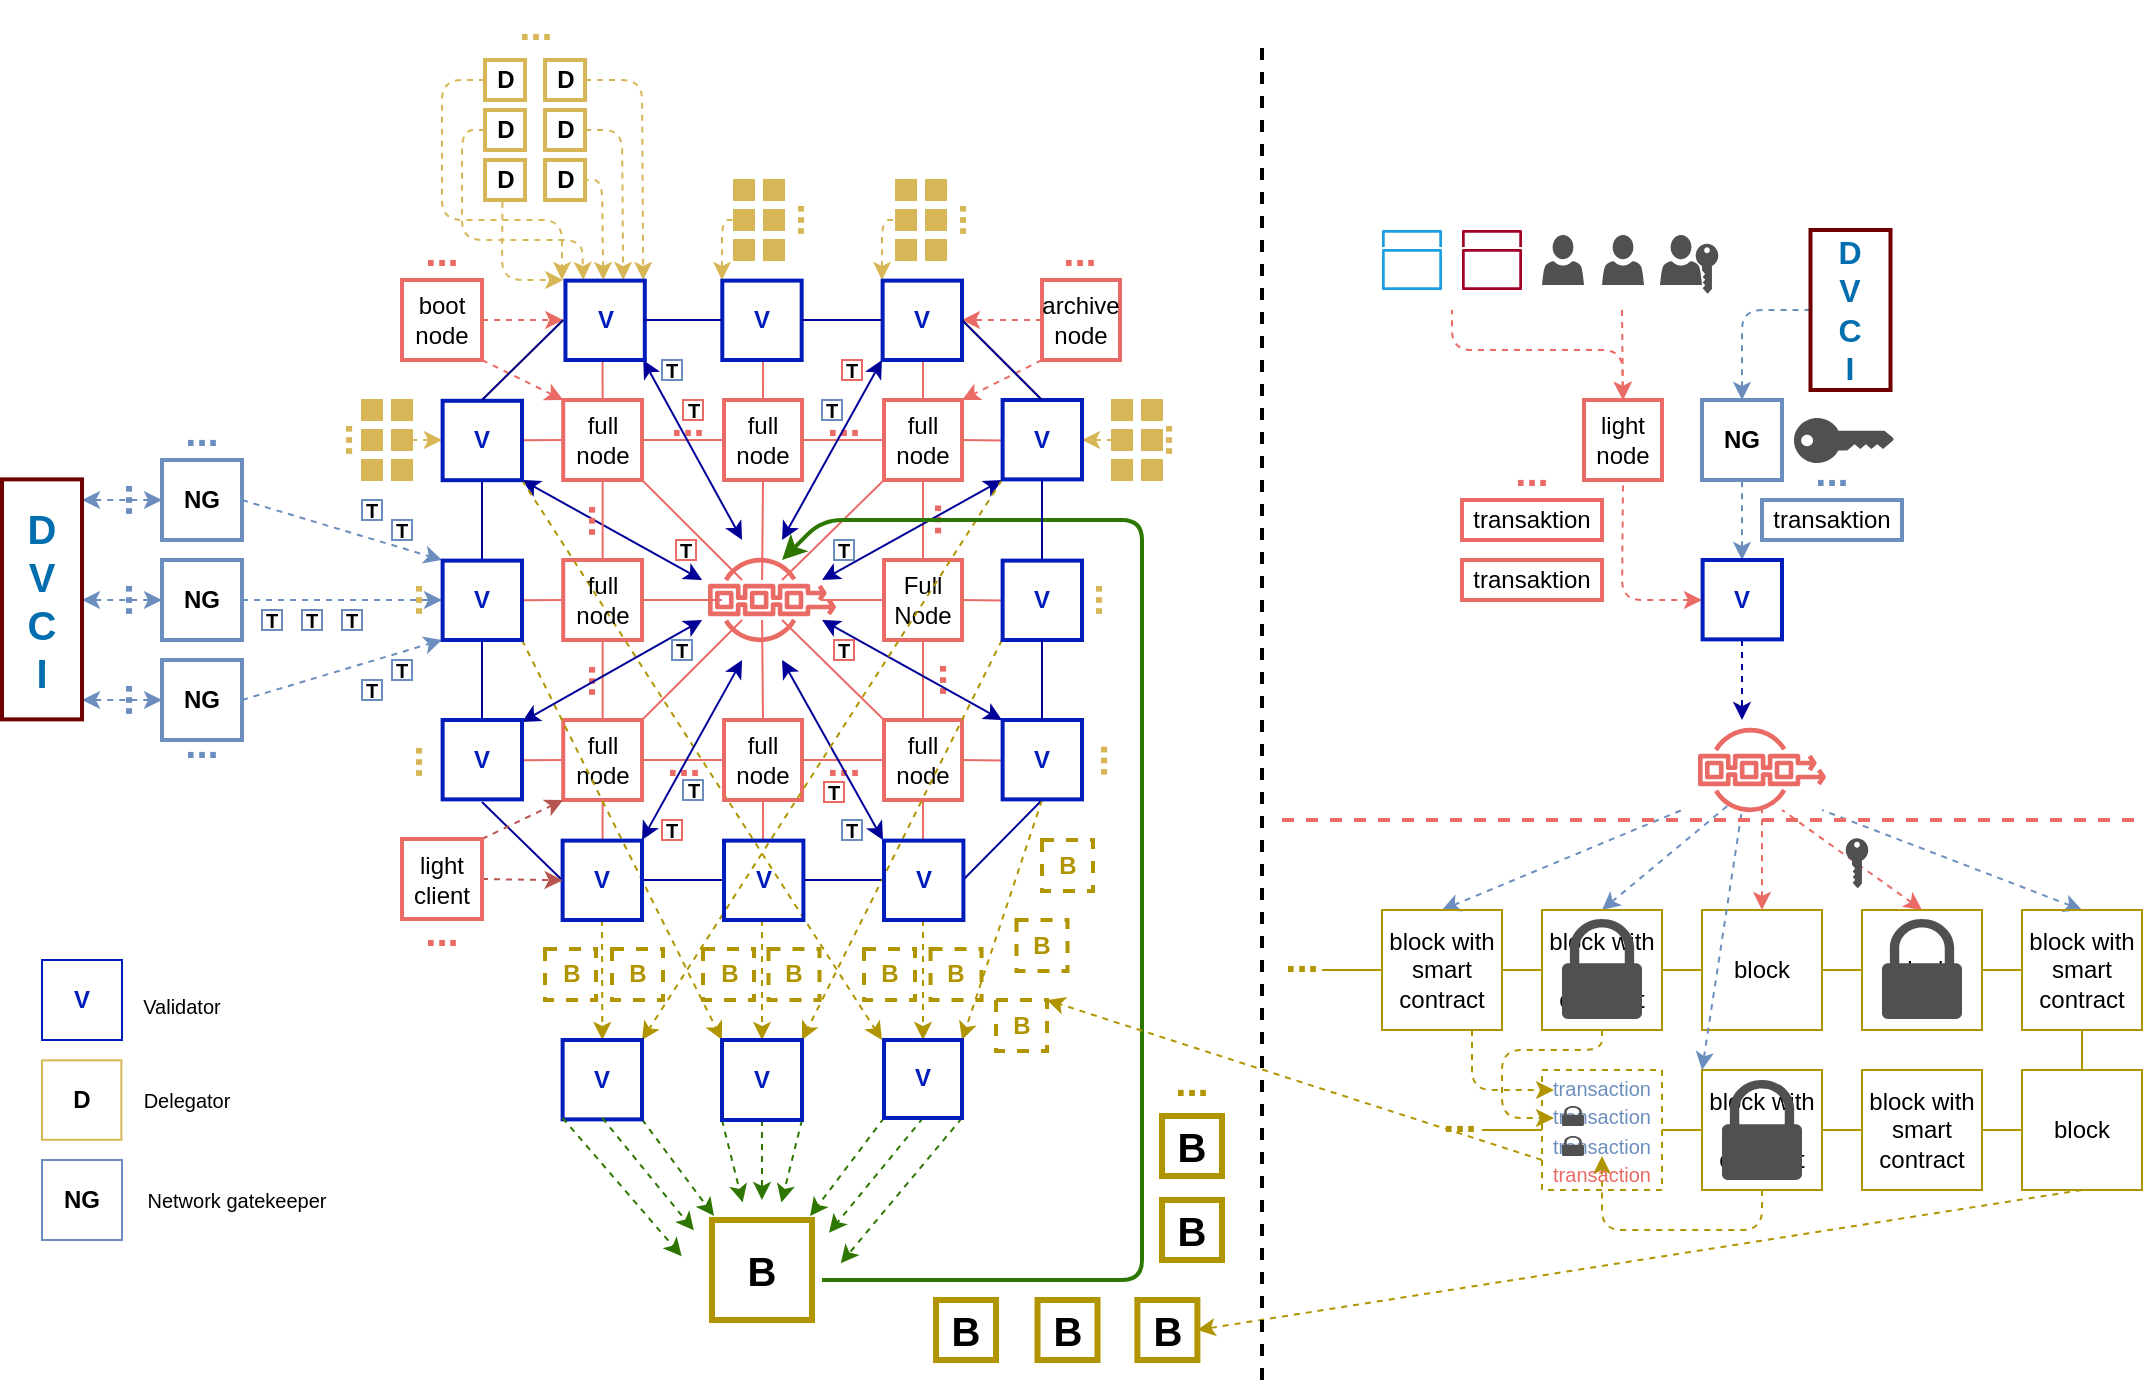 <mxfile>
    <diagram id="nRkyYYcXuV98bryRLmWT" name="Page-1">
        <mxGraphModel dx="1906" dy="162" grid="1" gridSize="10" guides="1" tooltips="1" connect="1" arrows="1" fold="1" page="1" pageScale="1" pageWidth="1169" pageHeight="827" math="0" shadow="0">
            <root>
                <mxCell id="0"/>
                <mxCell id="1" parent="0"/>
                <mxCell id="142" style="edgeStyle=none;html=1;exitX=1;exitY=1;exitDx=0;exitDy=0;entryX=0.063;entryY=0.375;entryDx=0;entryDy=0;entryPerimeter=0;fontSize=20;endArrow=classic;endFill=1;fillColor=#ffcd28;gradientColor=#ffa500;strokeColor=#000099;strokeWidth=1;startArrow=classic;startFill=1;" parent="1" target="71" edge="1">
                    <mxGeometry relative="1" as="geometry">
                        <mxPoint x="320" y="1080" as="sourcePoint"/>
                    </mxGeometry>
                </mxCell>
                <mxCell id="156" style="edgeStyle=none;html=1;exitX=0.5;exitY=0;exitDx=0;exitDy=0;entryX=0;entryY=0.5;entryDx=0;entryDy=0;strokeColor=#B09500;strokeWidth=1;fontSize=20;endArrow=none;endFill=0;" parent="1" edge="1">
                    <mxGeometry relative="1" as="geometry">
                        <mxPoint x="300" y="1040" as="sourcePoint"/>
                        <mxPoint x="340.62" y="1000" as="targetPoint"/>
                    </mxGeometry>
                </mxCell>
                <mxCell id="176" style="edgeStyle=none;html=1;exitX=1;exitY=1;exitDx=0;exitDy=0;dashed=1;strokeColor=#B09500;strokeWidth=1;fontSize=20;fontColor=#001DBC;startArrow=none;startFill=0;endArrow=classic;endFill=1;" parent="1" edge="1">
                    <mxGeometry relative="1" as="geometry">
                        <mxPoint x="500" y="1360" as="targetPoint"/>
                        <mxPoint x="320" y="1080" as="sourcePoint"/>
                    </mxGeometry>
                </mxCell>
                <mxCell id="330" style="edgeStyle=none;html=1;exitX=0;exitY=0.5;exitDx=0;exitDy=0;entryX=1;entryY=0.5;entryDx=0;entryDy=0;dashed=1;strokeColor=#D6B656;strokeWidth=1;fontSize=20;fontColor=#2D7600;startArrow=classic;startFill=1;endArrow=none;endFill=0;" parent="1" target="288" edge="1">
                    <mxGeometry relative="1" as="geometry">
                        <mxPoint x="280" y="1060" as="sourcePoint"/>
                    </mxGeometry>
                </mxCell>
                <mxCell id="72" style="edgeStyle=none;html=1;exitX=0.5;exitY=1;exitDx=0;exitDy=0;entryX=0.5;entryY=0;entryDx=0;entryDy=0;endArrow=none;endFill=0;strokeColor=#EA6B66;strokeWidth=1;" parent="1" source="63" target="64" edge="1">
                    <mxGeometry relative="1" as="geometry"/>
                </mxCell>
                <mxCell id="73" style="edgeStyle=none;html=1;exitX=0.5;exitY=0;exitDx=0;exitDy=0;entryX=0.5;entryY=1;entryDx=0;entryDy=0;endArrow=none;endFill=0;strokeColor=#EA6B66;strokeWidth=1;" parent="1" source="63" target="65" edge="1">
                    <mxGeometry relative="1" as="geometry"/>
                </mxCell>
                <mxCell id="84" style="edgeStyle=none;html=1;exitX=1;exitY=0.5;exitDx=0;exitDy=0;endArrow=none;endFill=0;entryX=0.188;entryY=0.5;entryDx=0;entryDy=0;entryPerimeter=0;strokeColor=#EA6B66;strokeWidth=1;" parent="1" source="63" target="71" edge="1">
                    <mxGeometry relative="1" as="geometry">
                        <mxPoint x="400" y="1140" as="targetPoint"/>
                    </mxGeometry>
                </mxCell>
                <mxCell id="103" style="edgeStyle=none;html=1;exitX=0;exitY=0.5;exitDx=0;exitDy=0;fontSize=20;endArrow=none;endFill=0;strokeColor=#EA6B66;strokeWidth=1;" parent="1" source="63" edge="1">
                    <mxGeometry relative="1" as="geometry">
                        <mxPoint x="320" y="1140.103" as="targetPoint"/>
                    </mxGeometry>
                </mxCell>
                <mxCell id="63" value="full&lt;br&gt;node" style="rounded=0;whiteSpace=wrap;html=1;fillColor=none;strokeColor=#EA6B66;strokeWidth=2;" parent="1" vertex="1">
                    <mxGeometry x="340.62" y="1120" width="39.38" height="40" as="geometry"/>
                </mxCell>
                <mxCell id="78" style="edgeStyle=none;html=1;exitX=1;exitY=0.5;exitDx=0;exitDy=0;endArrow=none;endFill=0;strokeColor=#EA6B66;strokeWidth=1;" parent="1" source="64" edge="1">
                    <mxGeometry relative="1" as="geometry">
                        <mxPoint x="420" y="1220" as="targetPoint"/>
                    </mxGeometry>
                </mxCell>
                <mxCell id="80" style="edgeStyle=none;html=1;exitX=1;exitY=0;exitDx=0;exitDy=0;entryX=0.313;entryY=0.625;entryDx=0;entryDy=0;entryPerimeter=0;endArrow=none;endFill=0;strokeColor=#EA6B66;strokeWidth=1;" parent="1" source="64" target="71" edge="1">
                    <mxGeometry relative="1" as="geometry"/>
                </mxCell>
                <mxCell id="102" style="edgeStyle=none;html=1;exitX=0;exitY=0.5;exitDx=0;exitDy=0;fontSize=20;endArrow=none;endFill=0;strokeColor=#EA6B66;strokeWidth=1;" parent="1" source="64" edge="1">
                    <mxGeometry relative="1" as="geometry">
                        <mxPoint x="320" y="1220.103" as="targetPoint"/>
                    </mxGeometry>
                </mxCell>
                <mxCell id="124" style="edgeStyle=none;html=1;exitX=0.5;exitY=1;exitDx=0;exitDy=0;fontSize=20;endArrow=none;endFill=0;strokeColor=#EA6B66;strokeWidth=1;" parent="1" source="64" edge="1">
                    <mxGeometry relative="1" as="geometry">
                        <mxPoint x="360.282" y="1260" as="targetPoint"/>
                    </mxGeometry>
                </mxCell>
                <mxCell id="64" value="full&lt;br&gt;node" style="rounded=0;whiteSpace=wrap;html=1;fillColor=none;strokeColor=#EA6B66;strokeWidth=2;" parent="1" vertex="1">
                    <mxGeometry x="340.62" y="1200" width="39.38" height="40" as="geometry"/>
                </mxCell>
                <mxCell id="74" style="edgeStyle=none;html=1;exitX=1;exitY=0.5;exitDx=0;exitDy=0;entryX=0;entryY=0.5;entryDx=0;entryDy=0;endArrow=none;endFill=0;strokeColor=#EA6B66;strokeWidth=1;" parent="1" source="65" target="66" edge="1">
                    <mxGeometry relative="1" as="geometry"/>
                </mxCell>
                <mxCell id="81" style="edgeStyle=none;html=1;exitX=1;exitY=1;exitDx=0;exitDy=0;entryX=0.313;entryY=0.375;entryDx=0;entryDy=0;entryPerimeter=0;endArrow=none;endFill=0;strokeColor=#EA6B66;strokeWidth=1;" parent="1" source="65" target="71" edge="1">
                    <mxGeometry relative="1" as="geometry"/>
                </mxCell>
                <mxCell id="104" style="edgeStyle=none;html=1;exitX=0;exitY=0.5;exitDx=0;exitDy=0;fontSize=20;endArrow=none;endFill=0;strokeColor=#EA6B66;strokeWidth=1;" parent="1" source="65" edge="1">
                    <mxGeometry relative="1" as="geometry">
                        <mxPoint x="320" y="1060.103" as="targetPoint"/>
                    </mxGeometry>
                </mxCell>
                <mxCell id="123" style="edgeStyle=none;html=1;exitX=0.5;exitY=0;exitDx=0;exitDy=0;fontSize=20;endArrow=none;endFill=0;strokeColor=#EA6B66;strokeWidth=1;" parent="1" source="65" edge="1">
                    <mxGeometry relative="1" as="geometry">
                        <mxPoint x="360.282" y="1020.0" as="targetPoint"/>
                    </mxGeometry>
                </mxCell>
                <mxCell id="65" value="full&lt;br&gt;node" style="rounded=0;whiteSpace=wrap;html=1;fillColor=none;strokeColor=#EA6B66;strokeWidth=2;" parent="1" vertex="1">
                    <mxGeometry x="340.62" y="1040" width="39.38" height="40" as="geometry"/>
                </mxCell>
                <mxCell id="75" style="edgeStyle=none;html=1;exitX=1;exitY=0.5;exitDx=0;exitDy=0;entryX=0;entryY=0.5;entryDx=0;entryDy=0;endArrow=none;endFill=0;strokeColor=#EA6B66;strokeWidth=1;" parent="1" source="66" target="69" edge="1">
                    <mxGeometry relative="1" as="geometry"/>
                </mxCell>
                <mxCell id="107" style="edgeStyle=none;html=1;exitX=0.5;exitY=1;exitDx=0;exitDy=0;fontSize=20;endArrow=none;endFill=0;entryX=0.438;entryY=0.375;entryDx=0;entryDy=0;entryPerimeter=0;strokeColor=#EA6B66;strokeWidth=1;" parent="1" source="66" target="71" edge="1">
                    <mxGeometry relative="1" as="geometry">
                        <mxPoint x="440" y="1120" as="targetPoint"/>
                    </mxGeometry>
                </mxCell>
                <mxCell id="127" style="edgeStyle=none;html=1;exitX=0.5;exitY=0;exitDx=0;exitDy=0;fontSize=20;endArrow=none;endFill=0;strokeColor=#EA6B66;strokeWidth=1;" parent="1" source="66" edge="1">
                    <mxGeometry relative="1" as="geometry">
                        <mxPoint x="440.55" y="1020.0" as="targetPoint"/>
                    </mxGeometry>
                </mxCell>
                <mxCell id="66" value="full&lt;br&gt;node" style="rounded=0;whiteSpace=wrap;html=1;fillColor=none;strokeColor=#EA6B66;strokeWidth=2;" parent="1" vertex="1">
                    <mxGeometry x="421.01" y="1040" width="38.99" height="40" as="geometry"/>
                </mxCell>
                <mxCell id="83" style="edgeStyle=none;html=1;exitX=0;exitY=0;exitDx=0;exitDy=0;endArrow=none;endFill=0;entryX=0.563;entryY=0.625;entryDx=0;entryDy=0;entryPerimeter=0;strokeColor=#EA6B66;strokeWidth=1;" parent="1" source="67" target="71" edge="1">
                    <mxGeometry relative="1" as="geometry"/>
                </mxCell>
                <mxCell id="126" style="edgeStyle=none;html=1;exitX=0.5;exitY=1;exitDx=0;exitDy=0;fontSize=20;endArrow=none;endFill=0;strokeColor=#EA6B66;strokeWidth=1;" parent="1" source="67" edge="1">
                    <mxGeometry relative="1" as="geometry">
                        <mxPoint x="520.55" y="1260" as="targetPoint"/>
                    </mxGeometry>
                </mxCell>
                <mxCell id="130" style="edgeStyle=none;html=1;exitX=1;exitY=0.5;exitDx=0;exitDy=0;fontSize=20;endArrow=none;endFill=0;strokeColor=#EA6B66;fontStyle=1;strokeWidth=1;" parent="1" source="67" edge="1">
                    <mxGeometry relative="1" as="geometry">
                        <mxPoint x="560" y="1220.2" as="targetPoint"/>
                    </mxGeometry>
                </mxCell>
                <mxCell id="67" value="full&lt;br&gt;node" style="rounded=0;whiteSpace=wrap;html=1;fillColor=none;strokeColor=#EA6B66;strokeWidth=2;" parent="1" vertex="1">
                    <mxGeometry x="501.01" y="1200" width="38.99" height="40" as="geometry"/>
                </mxCell>
                <mxCell id="79" style="edgeStyle=none;html=1;exitX=1;exitY=0.5;exitDx=0;exitDy=0;endArrow=none;endFill=0;strokeColor=#EA6B66;strokeWidth=1;" parent="1" source="68" edge="1">
                    <mxGeometry relative="1" as="geometry">
                        <mxPoint x="500" y="1220" as="targetPoint"/>
                    </mxGeometry>
                </mxCell>
                <mxCell id="106" style="edgeStyle=none;html=1;exitX=0.5;exitY=0;exitDx=0;exitDy=0;fontSize=20;endArrow=none;endFill=0;entryX=0.438;entryY=0.625;entryDx=0;entryDy=0;entryPerimeter=0;strokeColor=#EA6B66;strokeWidth=1;" parent="1" source="68" target="71" edge="1">
                    <mxGeometry relative="1" as="geometry">
                        <mxPoint x="440" y="1160" as="targetPoint"/>
                    </mxGeometry>
                </mxCell>
                <mxCell id="125" style="edgeStyle=none;html=1;exitX=0.5;exitY=1;exitDx=0;exitDy=0;fontSize=20;endArrow=none;endFill=0;strokeColor=#EA6B66;strokeWidth=1;" parent="1" source="68" edge="1">
                    <mxGeometry relative="1" as="geometry">
                        <mxPoint x="440.55" y="1260" as="targetPoint"/>
                    </mxGeometry>
                </mxCell>
                <mxCell id="68" value="full&lt;br&gt;node" style="rounded=0;whiteSpace=wrap;html=1;fillColor=none;strokeColor=#EA6B66;strokeWidth=2;" parent="1" vertex="1">
                    <mxGeometry x="421.01" y="1200" width="38.99" height="40" as="geometry"/>
                </mxCell>
                <mxCell id="76" style="edgeStyle=none;html=1;exitX=0.5;exitY=1;exitDx=0;exitDy=0;entryX=0.5;entryY=0;entryDx=0;entryDy=0;endArrow=none;endFill=0;strokeColor=#EA6B66;strokeWidth=1;" parent="1" source="69" target="70" edge="1">
                    <mxGeometry relative="1" as="geometry"/>
                </mxCell>
                <mxCell id="82" style="edgeStyle=none;html=1;exitX=0;exitY=1;exitDx=0;exitDy=0;endArrow=none;endFill=0;entryX=0.563;entryY=0.375;entryDx=0;entryDy=0;entryPerimeter=0;strokeColor=#EA6B66;strokeWidth=1;" parent="1" source="69" target="71" edge="1">
                    <mxGeometry relative="1" as="geometry"/>
                </mxCell>
                <mxCell id="122" style="edgeStyle=none;html=1;exitX=0.5;exitY=0;exitDx=0;exitDy=0;fontSize=20;endArrow=none;endFill=0;strokeColor=#EA6B66;strokeWidth=1;" parent="1" source="69" edge="1">
                    <mxGeometry relative="1" as="geometry">
                        <mxPoint x="520.486" y="1020" as="targetPoint"/>
                    </mxGeometry>
                </mxCell>
                <mxCell id="128" style="edgeStyle=none;html=1;exitX=1;exitY=0.5;exitDx=0;exitDy=0;fontSize=20;endArrow=none;endFill=0;strokeColor=#EA6B66;fontStyle=1;strokeWidth=1;" parent="1" source="69" edge="1">
                    <mxGeometry relative="1" as="geometry">
                        <mxPoint x="560" y="1060.2" as="targetPoint"/>
                    </mxGeometry>
                </mxCell>
                <mxCell id="69" value="full&lt;br&gt;node" style="rounded=0;whiteSpace=wrap;html=1;fillColor=none;strokeColor=#EA6B66;strokeWidth=2;" parent="1" vertex="1">
                    <mxGeometry x="501.01" y="1040" width="38.99" height="40" as="geometry"/>
                </mxCell>
                <mxCell id="77" style="edgeStyle=none;html=1;exitX=0.5;exitY=1;exitDx=0;exitDy=0;entryX=0.5;entryY=0;entryDx=0;entryDy=0;endArrow=none;endFill=0;strokeColor=#EA6B66;strokeWidth=1;" parent="1" source="70" target="67" edge="1">
                    <mxGeometry relative="1" as="geometry"/>
                </mxCell>
                <mxCell id="85" style="edgeStyle=none;html=1;endArrow=none;endFill=0;entryX=0.813;entryY=0.5;entryDx=0;entryDy=0;entryPerimeter=0;strokeColor=#EA6B66;strokeWidth=1;" parent="1" source="70" target="71" edge="1">
                    <mxGeometry relative="1" as="geometry"/>
                </mxCell>
                <mxCell id="129" style="edgeStyle=none;html=1;exitX=1;exitY=0.5;exitDx=0;exitDy=0;fontSize=20;endArrow=none;endFill=0;strokeColor=#EA6B66;fontStyle=1;strokeWidth=1;" parent="1" source="70" edge="1">
                    <mxGeometry relative="1" as="geometry">
                        <mxPoint x="560" y="1140.2" as="targetPoint"/>
                    </mxGeometry>
                </mxCell>
                <mxCell id="70" value="Full&lt;br&gt;Node" style="rounded=0;whiteSpace=wrap;html=1;fillColor=none;strokeColor=#EA6B66;strokeWidth=2;" parent="1" vertex="1">
                    <mxGeometry x="501.01" y="1120" width="38.99" height="40" as="geometry"/>
                </mxCell>
                <mxCell id="71" value="" style="sketch=0;points=[[0,0,0],[0.25,0,0],[0.5,0,0],[0.75,0,0],[1,0,0],[0,1,0],[0.25,1,0],[0.5,1,0],[0.75,1,0],[1,1,0],[0,0.25,0],[0,0.5,0],[0,0.75,0],[1,0.25,0],[1,0.5,0],[1,0.75,0]];outlineConnect=0;fontColor=#232F3E;gradientColor=#F78E04;gradientDirection=north;fillColor=none;strokeColor=#EA6B66;dashed=0;verticalLabelPosition=bottom;verticalAlign=top;align=center;html=1;fontSize=12;fontStyle=0;aspect=fixed;shape=mxgraph.aws4.resourceIcon;resIcon=mxgraph.aws4.managed_blockchain;strokeWidth=1;" parent="1" vertex="1">
                    <mxGeometry x="405" y="1100" width="80" height="80" as="geometry"/>
                </mxCell>
                <mxCell id="87" value="&lt;b&gt;&lt;font style=&quot;font-size: 20px;&quot;&gt;...&lt;/font&gt;&lt;/b&gt;" style="text;html=1;strokeColor=none;fillColor=none;align=center;verticalAlign=middle;whiteSpace=wrap;rounded=0;rotation=90;fontColor=#EA6B66;strokeWidth=1;" parent="1" vertex="1">
                    <mxGeometry x="524.27" y="1090" width="20" height="20" as="geometry"/>
                </mxCell>
                <mxCell id="88" value="&lt;b&gt;&lt;font style=&quot;font-size: 20px;&quot;&gt;...&lt;/font&gt;&lt;/b&gt;" style="text;html=1;strokeColor=none;fillColor=none;align=center;verticalAlign=middle;whiteSpace=wrap;rounded=0;rotation=90;fontColor=#EA6B66;strokeWidth=1;" parent="1" vertex="1">
                    <mxGeometry x="527.02" y="1170" width="20" height="20" as="geometry"/>
                </mxCell>
                <mxCell id="89" value="&lt;b&gt;&lt;font style=&quot;font-size: 20px;&quot;&gt;...&lt;/font&gt;&lt;/b&gt;" style="text;html=1;strokeColor=none;fillColor=none;align=center;verticalAlign=middle;whiteSpace=wrap;rounded=0;rotation=90;fontColor=#EA6B66;strokeWidth=1;" parent="1" vertex="1">
                    <mxGeometry x="351.57" y="1090" width="20" height="20" as="geometry"/>
                </mxCell>
                <mxCell id="91" value="&lt;b&gt;&lt;font style=&quot;font-size: 20px;&quot;&gt;...&lt;/font&gt;&lt;/b&gt;" style="text;html=1;strokeColor=none;fillColor=none;align=center;verticalAlign=middle;whiteSpace=wrap;rounded=0;rotation=90;fontColor=#EA6B66;strokeWidth=1;" parent="1" vertex="1">
                    <mxGeometry x="351.52" y="1170" width="20" height="20" as="geometry"/>
                </mxCell>
                <mxCell id="92" value="&lt;b&gt;&lt;font style=&quot;font-size: 20px;&quot;&gt;...&lt;/font&gt;&lt;/b&gt;" style="text;html=1;strokeColor=none;fillColor=none;align=center;verticalAlign=middle;whiteSpace=wrap;rounded=0;rotation=0;fontColor=#EA6B66;strokeWidth=1;" parent="1" vertex="1">
                    <mxGeometry x="390.5" y="1210" width="20" height="20" as="geometry"/>
                </mxCell>
                <mxCell id="93" value="&lt;b&gt;&lt;font style=&quot;font-size: 20px;&quot;&gt;...&lt;/font&gt;&lt;/b&gt;" style="text;html=1;strokeColor=none;fillColor=none;align=center;verticalAlign=middle;whiteSpace=wrap;rounded=0;rotation=0;fontColor=#EA6B66;strokeWidth=1;" parent="1" vertex="1">
                    <mxGeometry x="471.01" y="1210" width="20" height="20" as="geometry"/>
                </mxCell>
                <mxCell id="94" value="&lt;b&gt;&lt;font style=&quot;font-size: 20px;&quot;&gt;...&lt;/font&gt;&lt;/b&gt;" style="text;html=1;strokeColor=none;fillColor=none;align=center;verticalAlign=middle;whiteSpace=wrap;rounded=0;rotation=0;fontColor=#EA6B66;strokeWidth=1;" parent="1" vertex="1">
                    <mxGeometry x="393.25" y="1040" width="20" height="20" as="geometry"/>
                </mxCell>
                <mxCell id="95" value="&lt;b&gt;&lt;font style=&quot;font-size: 20px;&quot;&gt;...&lt;/font&gt;&lt;/b&gt;" style="text;html=1;strokeColor=none;fillColor=none;align=center;verticalAlign=middle;whiteSpace=wrap;rounded=0;rotation=0;fontColor=#EA6B66;strokeWidth=1;" parent="1" vertex="1">
                    <mxGeometry x="471.01" y="1040" width="20" height="20" as="geometry"/>
                </mxCell>
                <mxCell id="148" style="edgeStyle=none;html=1;exitX=1;exitY=1;exitDx=0;exitDy=0;entryX=0.313;entryY=0.125;entryDx=0;entryDy=0;entryPerimeter=0;strokeColor=#000099;strokeWidth=1;fontSize=20;endArrow=classic;endFill=1;startArrow=classic;startFill=1;" parent="1" target="71" edge="1">
                    <mxGeometry relative="1" as="geometry">
                        <mxPoint x="380.62" y="1020" as="sourcePoint"/>
                    </mxGeometry>
                </mxCell>
                <mxCell id="158" style="edgeStyle=none;html=1;exitX=1;exitY=0.5;exitDx=0;exitDy=0;entryX=0;entryY=0.5;entryDx=0;entryDy=0;strokeColor=#B09500;strokeWidth=1;fontSize=20;endArrow=none;endFill=0;" parent="1" edge="1">
                    <mxGeometry relative="1" as="geometry">
                        <mxPoint x="380.62" y="1000" as="sourcePoint"/>
                        <mxPoint x="420" y="1000" as="targetPoint"/>
                    </mxGeometry>
                </mxCell>
                <mxCell id="262" style="edgeStyle=none;html=1;exitX=0.5;exitY=0;exitDx=0;exitDy=0;entryX=1;entryY=0.5;entryDx=0;entryDy=0;strokeColor=#D6B656;strokeWidth=1;fontSize=10;fontColor=#6C8EBF;startArrow=classic;startFill=1;endArrow=none;endFill=0;dashed=1;" parent="1" target="238" edge="1">
                    <mxGeometry relative="1" as="geometry">
                        <Array as="points">
                            <mxPoint x="360" y="930"/>
                        </Array>
                        <mxPoint x="360.62" y="980" as="sourcePoint"/>
                    </mxGeometry>
                </mxCell>
                <mxCell id="155" style="edgeStyle=none;html=1;exitX=0.5;exitY=0;exitDx=0;exitDy=0;entryX=0.5;entryY=1;entryDx=0;entryDy=0;strokeColor=#000099;strokeWidth=1;fontSize=20;endArrow=none;endFill=0;" parent="1" edge="1">
                    <mxGeometry relative="1" as="geometry">
                        <mxPoint x="300" y="1120" as="sourcePoint"/>
                        <mxPoint x="300" y="1080" as="targetPoint"/>
                    </mxGeometry>
                </mxCell>
                <mxCell id="172" style="edgeStyle=none;html=1;exitX=1;exitY=1;exitDx=0;exitDy=0;entryX=0;entryY=0;entryDx=0;entryDy=0;dashed=1;strokeColor=#B09500;strokeWidth=1;fontSize=20;fontColor=#001DBC;startArrow=none;startFill=0;endArrow=classic;endFill=1;" parent="1" target="165" edge="1">
                    <mxGeometry relative="1" as="geometry">
                        <mxPoint x="320" y="1160" as="sourcePoint"/>
                    </mxGeometry>
                </mxCell>
                <mxCell id="143" style="edgeStyle=none;html=1;exitX=1;exitY=0;exitDx=0;exitDy=0;entryX=0.063;entryY=0.625;entryDx=0;entryDy=0;entryPerimeter=0;strokeColor=#000099;strokeWidth=1;fontSize=20;endArrow=classic;endFill=1;startArrow=classic;startFill=1;" parent="1" target="71" edge="1">
                    <mxGeometry relative="1" as="geometry">
                        <mxPoint x="320" y="1201" as="sourcePoint"/>
                    </mxGeometry>
                </mxCell>
                <mxCell id="154" style="edgeStyle=none;html=1;exitX=0.5;exitY=0;exitDx=0;exitDy=0;entryX=0.5;entryY=1;entryDx=0;entryDy=0;strokeColor=#000099;strokeWidth=1;fontSize=20;endArrow=none;endFill=0;" parent="1" edge="1">
                    <mxGeometry relative="1" as="geometry">
                        <mxPoint x="300" y="1201" as="sourcePoint"/>
                        <mxPoint x="300" y="1160" as="targetPoint"/>
                    </mxGeometry>
                </mxCell>
                <mxCell id="144" style="edgeStyle=none;html=1;exitX=1;exitY=0;exitDx=0;exitDy=0;entryX=0.313;entryY=0.875;entryDx=0;entryDy=0;entryPerimeter=0;strokeColor=#000099;strokeWidth=1;fontSize=20;endArrow=classic;endFill=1;startArrow=classic;startFill=1;" parent="1" target="71" edge="1">
                    <mxGeometry relative="1" as="geometry">
                        <mxPoint x="380" y="1260" as="sourcePoint"/>
                    </mxGeometry>
                </mxCell>
                <mxCell id="153" style="edgeStyle=none;html=1;exitX=1;exitY=0.5;exitDx=0;exitDy=0;entryX=0;entryY=0.5;entryDx=0;entryDy=0;strokeColor=#000099;strokeWidth=1;fontSize=20;endArrow=none;endFill=0;" parent="1" edge="1">
                    <mxGeometry relative="1" as="geometry">
                        <mxPoint x="380" y="1280" as="sourcePoint"/>
                        <mxPoint x="420" y="1280" as="targetPoint"/>
                    </mxGeometry>
                </mxCell>
                <mxCell id="161" style="edgeStyle=none;html=1;exitX=0;exitY=0.5;exitDx=0;exitDy=0;entryX=0.5;entryY=1;entryDx=0;entryDy=0;strokeColor=#000099;strokeWidth=1;fontSize=20;endArrow=none;endFill=0;" parent="1" edge="1">
                    <mxGeometry relative="1" as="geometry">
                        <mxPoint x="340" y="1280" as="sourcePoint"/>
                        <mxPoint x="300" y="1241" as="targetPoint"/>
                    </mxGeometry>
                </mxCell>
                <mxCell id="168" style="edgeStyle=none;html=1;exitX=0.5;exitY=1;exitDx=0;exitDy=0;entryX=0.5;entryY=0;entryDx=0;entryDy=0;dashed=1;strokeColor=#B09500;strokeWidth=1;fontSize=20;fontColor=#001DBC;startArrow=none;startFill=0;endArrow=classic;endFill=1;" parent="1" target="163" edge="1">
                    <mxGeometry relative="1" as="geometry">
                        <mxPoint x="360" y="1300" as="sourcePoint"/>
                    </mxGeometry>
                </mxCell>
                <mxCell id="152" style="edgeStyle=none;html=1;exitX=1;exitY=0.5;exitDx=0;exitDy=0;entryX=0;entryY=0.5;entryDx=0;entryDy=0;strokeColor=#000099;strokeWidth=1;fontSize=20;endArrow=none;endFill=0;" parent="1" edge="1">
                    <mxGeometry relative="1" as="geometry">
                        <mxPoint x="460" y="1280" as="sourcePoint"/>
                        <mxPoint x="500.51" y="1280" as="targetPoint"/>
                    </mxGeometry>
                </mxCell>
                <mxCell id="167" style="edgeStyle=none;html=1;exitX=0.5;exitY=1;exitDx=0;exitDy=0;entryX=0.5;entryY=0;entryDx=0;entryDy=0;strokeColor=#B09500;strokeWidth=1;fontSize=20;fontColor=#001DBC;startArrow=none;startFill=0;endArrow=classic;endFill=1;dashed=1;" parent="1" target="165" edge="1">
                    <mxGeometry relative="1" as="geometry">
                        <mxPoint x="440" y="1300" as="sourcePoint"/>
                    </mxGeometry>
                </mxCell>
                <mxCell id="145" style="edgeStyle=none;html=1;exitX=0;exitY=0;exitDx=0;exitDy=0;entryX=0.563;entryY=0.875;entryDx=0;entryDy=0;entryPerimeter=0;strokeColor=#000099;strokeWidth=1;fontSize=20;endArrow=classic;endFill=1;startArrow=classic;startFill=1;" parent="1" target="71" edge="1">
                    <mxGeometry relative="1" as="geometry">
                        <mxPoint x="500.51" y="1260" as="sourcePoint"/>
                    </mxGeometry>
                </mxCell>
                <mxCell id="160" style="edgeStyle=none;html=1;exitX=1;exitY=0.5;exitDx=0;exitDy=0;entryX=0.5;entryY=1;entryDx=0;entryDy=0;strokeColor=#000099;strokeWidth=1;fontSize=20;endArrow=none;endFill=0;fontStyle=1" parent="1" edge="1">
                    <mxGeometry relative="1" as="geometry">
                        <mxPoint x="540.51" y="1280" as="sourcePoint"/>
                        <mxPoint x="580" y="1240" as="targetPoint"/>
                    </mxGeometry>
                </mxCell>
                <mxCell id="169" style="edgeStyle=none;html=1;exitX=0.5;exitY=1;exitDx=0;exitDy=0;entryX=0.5;entryY=0;entryDx=0;entryDy=0;dashed=1;strokeColor=#B09500;strokeWidth=1;fontSize=20;fontColor=#001DBC;startArrow=none;startFill=0;endArrow=classic;endFill=1;" parent="1" target="166" edge="1">
                    <mxGeometry relative="1" as="geometry">
                        <mxPoint x="520.51" y="1300" as="sourcePoint"/>
                    </mxGeometry>
                </mxCell>
                <mxCell id="146" style="edgeStyle=none;html=1;exitX=0;exitY=0;exitDx=0;exitDy=0;entryX=0.813;entryY=0.625;entryDx=0;entryDy=0;entryPerimeter=0;strokeColor=#000099;strokeWidth=1;fontSize=20;endArrow=classic;endFill=1;startArrow=classic;startFill=1;" parent="1" target="71" edge="1">
                    <mxGeometry relative="1" as="geometry">
                        <mxPoint x="560" y="1200" as="sourcePoint"/>
                    </mxGeometry>
                </mxCell>
                <mxCell id="170" style="edgeStyle=none;html=1;exitX=0.5;exitY=1;exitDx=0;exitDy=0;entryX=1;entryY=0;entryDx=0;entryDy=0;dashed=1;strokeColor=#B09500;strokeWidth=1;fontSize=20;fontColor=#001DBC;startArrow=none;startFill=0;endArrow=classic;endFill=1;" parent="1" target="166" edge="1">
                    <mxGeometry relative="1" as="geometry">
                        <mxPoint x="580" y="1240" as="sourcePoint"/>
                    </mxGeometry>
                </mxCell>
                <mxCell id="151" style="edgeStyle=none;html=1;exitX=0.5;exitY=1;exitDx=0;exitDy=0;entryX=0.5;entryY=0;entryDx=0;entryDy=0;strokeColor=#B09500;strokeWidth=1;fontSize=20;endArrow=none;endFill=0;fontStyle=1" parent="1" edge="1">
                    <mxGeometry relative="1" as="geometry">
                        <mxPoint x="580" y="1160" as="sourcePoint"/>
                        <mxPoint x="580" y="1200" as="targetPoint"/>
                    </mxGeometry>
                </mxCell>
                <mxCell id="173" style="edgeStyle=none;html=1;exitX=0;exitY=1;exitDx=0;exitDy=0;entryX=1;entryY=0;entryDx=0;entryDy=0;dashed=1;strokeColor=#B09500;strokeWidth=1;fontSize=20;fontColor=#001DBC;startArrow=none;startFill=0;endArrow=classic;endFill=1;" parent="1" target="165" edge="1">
                    <mxGeometry relative="1" as="geometry">
                        <mxPoint x="560" y="1160" as="sourcePoint"/>
                    </mxGeometry>
                </mxCell>
                <mxCell id="147" style="edgeStyle=none;html=1;exitX=0;exitY=1;exitDx=0;exitDy=0;entryX=0.813;entryY=0.375;entryDx=0;entryDy=0;entryPerimeter=0;strokeColor=#000099;strokeWidth=1;fontSize=20;endArrow=classic;endFill=1;startArrow=classic;startFill=1;" parent="1" target="71" edge="1">
                    <mxGeometry relative="1" as="geometry">
                        <mxPoint x="560" y="1080" as="sourcePoint"/>
                    </mxGeometry>
                </mxCell>
                <mxCell id="150" style="edgeStyle=none;html=1;exitX=0.5;exitY=1;exitDx=0;exitDy=0;entryX=0.5;entryY=0;entryDx=0;entryDy=0;strokeColor=#B09500;strokeWidth=1;fontSize=20;endArrow=none;endFill=0;fontStyle=1" parent="1" edge="1">
                    <mxGeometry relative="1" as="geometry">
                        <mxPoint x="580" y="1080" as="sourcePoint"/>
                        <mxPoint x="580" y="1120" as="targetPoint"/>
                    </mxGeometry>
                </mxCell>
                <mxCell id="175" style="edgeStyle=none;html=1;exitX=0;exitY=1;exitDx=0;exitDy=0;entryX=1;entryY=0;entryDx=0;entryDy=0;dashed=1;strokeColor=#B09500;strokeWidth=1;fontSize=20;fontColor=#001DBC;startArrow=none;startFill=0;endArrow=classic;endFill=1;" parent="1" target="163" edge="1">
                    <mxGeometry relative="1" as="geometry">
                        <mxPoint x="560" y="1080" as="sourcePoint"/>
                    </mxGeometry>
                </mxCell>
                <mxCell id="329" style="edgeStyle=none;html=1;exitX=1;exitY=0.5;exitDx=0;exitDy=0;entryX=0;entryY=0.5;entryDx=0;entryDy=0;dashed=1;strokeColor=#D6B656;strokeWidth=1;fontSize=20;fontColor=#2D7600;startArrow=classic;startFill=1;endArrow=none;endFill=0;fillColor=#fff2cc;gradientColor=#ffd966;" parent="1" target="278" edge="1">
                    <mxGeometry relative="1" as="geometry">
                        <mxPoint x="600" y="1060" as="sourcePoint"/>
                    </mxGeometry>
                </mxCell>
                <mxCell id="159" style="edgeStyle=none;html=1;exitX=1;exitY=0.5;exitDx=0;exitDy=0;entryX=0;entryY=0.5;entryDx=0;entryDy=0;strokeColor=#B09500;strokeWidth=1;fontSize=20;endArrow=none;endFill=0;" parent="1" edge="1">
                    <mxGeometry relative="1" as="geometry">
                        <mxPoint x="460" y="1000" as="sourcePoint"/>
                        <mxPoint x="500.0" y="1000" as="targetPoint"/>
                    </mxGeometry>
                </mxCell>
                <mxCell id="327" style="edgeStyle=none;html=1;exitX=0;exitY=0;exitDx=0;exitDy=0;entryX=0;entryY=0.5;entryDx=0;entryDy=0;dashed=1;strokeColor=#D6B656;strokeWidth=1;fontSize=20;fontColor=#2D7600;startArrow=classic;startFill=1;endArrow=none;endFill=0;" parent="1" target="271" edge="1">
                    <mxGeometry relative="1" as="geometry">
                        <Array as="points">
                            <mxPoint x="420" y="950"/>
                        </Array>
                        <mxPoint x="420" y="980" as="sourcePoint"/>
                    </mxGeometry>
                </mxCell>
                <mxCell id="149" style="edgeStyle=none;html=1;exitX=0;exitY=1;exitDx=0;exitDy=0;entryX=0.563;entryY=0.125;entryDx=0;entryDy=0;entryPerimeter=0;strokeColor=#000099;strokeWidth=1;fontSize=20;endArrow=classic;endFill=1;startArrow=classic;startFill=1;" parent="1" target="71" edge="1">
                    <mxGeometry relative="1" as="geometry">
                        <mxPoint x="500.0" y="1020" as="sourcePoint"/>
                    </mxGeometry>
                </mxCell>
                <mxCell id="157" style="edgeStyle=none;html=1;exitX=1;exitY=0.5;exitDx=0;exitDy=0;entryX=0.5;entryY=0;entryDx=0;entryDy=0;strokeColor=#B09500;strokeWidth=1;fontSize=20;endArrow=none;endFill=0;fontStyle=1" parent="1" edge="1">
                    <mxGeometry relative="1" as="geometry">
                        <mxPoint x="540.0" y="1000" as="sourcePoint"/>
                        <mxPoint x="580" y="1040" as="targetPoint"/>
                    </mxGeometry>
                </mxCell>
                <mxCell id="328" style="edgeStyle=none;html=1;exitX=0;exitY=0;exitDx=0;exitDy=0;entryX=0;entryY=0.5;entryDx=0;entryDy=0;dashed=1;strokeColor=#D6B656;strokeWidth=1;fontSize=20;fontColor=#2D7600;startArrow=classic;startFill=1;endArrow=none;endFill=0;" parent="1" target="254" edge="1">
                    <mxGeometry relative="1" as="geometry">
                        <Array as="points">
                            <mxPoint x="500" y="950"/>
                        </Array>
                        <mxPoint x="500.0" y="980" as="sourcePoint"/>
                    </mxGeometry>
                </mxCell>
                <mxCell id="198" style="edgeStyle=none;html=1;strokeColor=#2D7600;strokeWidth=2;fontSize=20;fontColor=#001DBC;startArrow=none;startFill=0;endArrow=classic;endFill=1;fillColor=#60a917;" parent="1" edge="1">
                    <mxGeometry relative="1" as="geometry">
                        <mxPoint x="450" y="1120" as="targetPoint"/>
                        <Array as="points">
                            <mxPoint x="630" y="1480"/>
                            <mxPoint x="630" y="1100"/>
                            <mxPoint x="470" y="1100"/>
                        </Array>
                        <mxPoint x="470" y="1480" as="sourcePoint"/>
                    </mxGeometry>
                </mxCell>
                <mxCell id="181" style="edgeStyle=none;html=1;exitX=1;exitY=1;exitDx=0;exitDy=0;dashed=1;strokeColor=#2D7600;strokeWidth=1;fontSize=20;fontColor=#001DBC;startArrow=none;startFill=0;endArrow=classic;endFill=1;fillColor=#60a917;" parent="1" source="163" edge="1">
                    <mxGeometry relative="1" as="geometry">
                        <mxPoint x="416.0" y="1448.0" as="targetPoint"/>
                    </mxGeometry>
                </mxCell>
                <mxCell id="163" value="&lt;b style=&quot;&quot;&gt;&lt;font color=&quot;#001dbc&quot;&gt;V&lt;/font&gt;&lt;/b&gt;" style="whiteSpace=wrap;html=1;aspect=fixed;strokeWidth=2;fillColor=none;strokeColor=#001DBC;fontColor=#ffffff;" parent="1" vertex="1">
                    <mxGeometry x="340.31" y="1360" width="39.69" height="39.69" as="geometry"/>
                </mxCell>
                <mxCell id="178" style="edgeStyle=none;html=1;exitX=0.5;exitY=1;exitDx=0;exitDy=0;entryX=0.5;entryY=0;entryDx=0;entryDy=0;dashed=1;strokeColor=#2D7600;strokeWidth=1;fontSize=20;fontColor=#001DBC;startArrow=none;startFill=0;endArrow=classic;endFill=1;fillColor=#60a917;" parent="1" source="165" edge="1">
                    <mxGeometry relative="1" as="geometry">
                        <mxPoint x="440" y="1440" as="targetPoint"/>
                    </mxGeometry>
                </mxCell>
                <mxCell id="182" style="edgeStyle=none;html=1;exitX=0;exitY=1;exitDx=0;exitDy=0;dashed=1;strokeColor=#2D7600;strokeWidth=1;fontSize=20;fontColor=#001DBC;startArrow=none;startFill=0;endArrow=classic;endFill=1;fillColor=#60a917;" parent="1" source="165" edge="1">
                    <mxGeometry relative="1" as="geometry">
                        <mxPoint x="430.299" y="1441.194" as="targetPoint"/>
                    </mxGeometry>
                </mxCell>
                <mxCell id="183" style="edgeStyle=none;html=1;exitX=1;exitY=1;exitDx=0;exitDy=0;dashed=1;strokeColor=#2D7600;strokeWidth=1;fontSize=20;fontColor=#001DBC;startArrow=none;startFill=0;endArrow=classic;endFill=1;fillColor=#60a917;" parent="1" source="165" edge="1">
                    <mxGeometry relative="1" as="geometry">
                        <mxPoint x="449.701" y="1441.194" as="targetPoint"/>
                    </mxGeometry>
                </mxCell>
                <mxCell id="165" value="&lt;b style=&quot;&quot;&gt;&lt;font color=&quot;#001dbc&quot;&gt;V&lt;/font&gt;&lt;/b&gt;" style="whiteSpace=wrap;html=1;aspect=fixed;strokeWidth=2;fillColor=none;strokeColor=#001DBC;fontColor=#ffffff;" parent="1" vertex="1">
                    <mxGeometry x="420.0" y="1360" width="40" height="40" as="geometry"/>
                </mxCell>
                <mxCell id="179" style="edgeStyle=none;html=1;exitX=0.5;exitY=1;exitDx=0;exitDy=0;dashed=1;strokeColor=#2D7600;strokeWidth=1;fontSize=20;fontColor=#001DBC;startArrow=none;startFill=0;endArrow=classic;endFill=1;fillColor=#60a917;entryX=0.919;entryY=0.205;entryDx=0;entryDy=0;entryPerimeter=0;" parent="1" source="166" edge="1">
                    <mxGeometry relative="1" as="geometry">
                        <mxPoint x="473.52" y="1456.4" as="targetPoint"/>
                    </mxGeometry>
                </mxCell>
                <mxCell id="180" style="edgeStyle=none;html=1;exitX=0;exitY=1;exitDx=0;exitDy=0;dashed=1;strokeColor=#2D7600;strokeWidth=1;fontSize=20;fontColor=#001DBC;startArrow=none;startFill=0;endArrow=classic;endFill=1;fillColor=#60a917;" parent="1" source="166" edge="1">
                    <mxGeometry relative="1" as="geometry">
                        <mxPoint x="464.051" y="1448.038" as="targetPoint"/>
                    </mxGeometry>
                </mxCell>
                <mxCell id="185" style="edgeStyle=none;html=1;exitX=1;exitY=1;exitDx=0;exitDy=0;entryX=0.992;entryY=0.396;entryDx=0;entryDy=0;entryPerimeter=0;dashed=1;strokeColor=#2D7600;strokeWidth=1;fontSize=20;fontColor=#001DBC;startArrow=none;startFill=0;endArrow=classic;endFill=1;fillColor=#60a917;" parent="1" source="166" edge="1">
                    <mxGeometry relative="1" as="geometry">
                        <mxPoint x="479.36" y="1471.68" as="targetPoint"/>
                    </mxGeometry>
                </mxCell>
                <mxCell id="166" value="&lt;b style=&quot;&quot;&gt;&lt;font color=&quot;#001dbc&quot;&gt;V&lt;/font&gt;&lt;/b&gt;" style="whiteSpace=wrap;html=1;aspect=fixed;strokeWidth=2;fillColor=none;strokeColor=#001DBC;fontColor=#ffffff;" parent="1" vertex="1">
                    <mxGeometry x="501.01" y="1360" width="38.99" height="38.99" as="geometry"/>
                </mxCell>
                <mxCell id="189" value="&lt;font color=&quot;#b09500&quot;&gt;&lt;b&gt;B&lt;/b&gt;&lt;/font&gt;" style="whiteSpace=wrap;html=1;aspect=fixed;strokeWidth=2;fillColor=none;fontColor=#000000;strokeColor=#B09500;dashed=1;" parent="1" vertex="1">
                    <mxGeometry x="580" y="1260" width="25.5" height="25.5" as="geometry"/>
                </mxCell>
                <mxCell id="190" value="&lt;font color=&quot;#b09500&quot;&gt;&lt;b&gt;B&lt;/b&gt;&lt;/font&gt;" style="whiteSpace=wrap;html=1;aspect=fixed;strokeWidth=2;fillColor=none;fontColor=#000000;strokeColor=#B09500;dashed=1;" parent="1" vertex="1">
                    <mxGeometry x="567.25" y="1300" width="25.5" height="25.5" as="geometry"/>
                </mxCell>
                <mxCell id="191" value="&lt;font color=&quot;#b09500&quot;&gt;&lt;b&gt;B&lt;/b&gt;&lt;/font&gt;" style="whiteSpace=wrap;html=1;aspect=fixed;strokeWidth=2;fillColor=none;fontColor=#000000;strokeColor=#B09500;dashed=1;" parent="1" vertex="1">
                    <mxGeometry x="557.02" y="1340" width="25.5" height="25.5" as="geometry"/>
                </mxCell>
                <mxCell id="192" value="&lt;font color=&quot;#b09500&quot;&gt;&lt;b&gt;B&lt;/b&gt;&lt;/font&gt;" style="whiteSpace=wrap;html=1;aspect=fixed;strokeWidth=2;fillColor=none;fontColor=#000000;strokeColor=#B09500;dashed=1;" parent="1" vertex="1">
                    <mxGeometry x="331.52" y="1314.5" width="25.5" height="25.5" as="geometry"/>
                </mxCell>
                <mxCell id="193" value="&lt;font color=&quot;#b09500&quot;&gt;&lt;b&gt;B&lt;/b&gt;&lt;/font&gt;" style="whiteSpace=wrap;html=1;aspect=fixed;strokeWidth=2;fillColor=none;fontColor=#000000;strokeColor=#B09500;dashed=1;" parent="1" vertex="1">
                    <mxGeometry x="410.5" y="1314.5" width="25.5" height="25.5" as="geometry"/>
                </mxCell>
                <mxCell id="194" value="&lt;font color=&quot;#b09500&quot;&gt;&lt;b&gt;B&lt;/b&gt;&lt;/font&gt;" style="whiteSpace=wrap;html=1;aspect=fixed;strokeWidth=2;fillColor=none;fontColor=#000000;strokeColor=#B09500;dashed=1;" parent="1" vertex="1">
                    <mxGeometry x="443.25" y="1314.5" width="25.5" height="25.5" as="geometry"/>
                </mxCell>
                <mxCell id="195" value="&lt;font color=&quot;#b09500&quot;&gt;&lt;b&gt;B&lt;/b&gt;&lt;/font&gt;" style="whiteSpace=wrap;html=1;aspect=fixed;strokeWidth=2;fillColor=none;fontColor=#000000;strokeColor=#B09500;dashed=1;" parent="1" vertex="1">
                    <mxGeometry x="491.01" y="1314.5" width="25.5" height="25.5" as="geometry"/>
                </mxCell>
                <mxCell id="196" value="&lt;font color=&quot;#b09500&quot;&gt;&lt;b&gt;B&lt;/b&gt;&lt;/font&gt;" style="whiteSpace=wrap;html=1;aspect=fixed;strokeWidth=2;fillColor=none;fontColor=#000000;strokeColor=#B09500;dashed=1;" parent="1" vertex="1">
                    <mxGeometry x="365" y="1314.5" width="25.5" height="25.5" as="geometry"/>
                </mxCell>
                <mxCell id="197" value="&lt;font color=&quot;#b09500&quot;&gt;&lt;b&gt;B&lt;/b&gt;&lt;/font&gt;" style="whiteSpace=wrap;html=1;aspect=fixed;strokeWidth=2;fillColor=none;fontColor=#000000;strokeColor=#B09500;dashed=1;" parent="1" vertex="1">
                    <mxGeometry x="524.27" y="1314.5" width="25.5" height="25.5" as="geometry"/>
                </mxCell>
                <mxCell id="199" value="&lt;b style=&quot;&quot;&gt;&lt;font style=&quot;font-size: 20px;&quot;&gt;B&lt;/font&gt;&lt;/b&gt;" style="whiteSpace=wrap;html=1;aspect=fixed;strokeWidth=3;fillColor=none;fontColor=default;strokeColor=#B09500;" parent="1" vertex="1">
                    <mxGeometry x="640" y="1398" width="30" height="30" as="geometry"/>
                </mxCell>
                <mxCell id="200" value="&lt;b style=&quot;&quot;&gt;&lt;font style=&quot;font-size: 20px;&quot;&gt;B&lt;/font&gt;&lt;/b&gt;" style="whiteSpace=wrap;html=1;aspect=fixed;strokeWidth=3;fillColor=none;fontColor=default;strokeColor=#B09500;" parent="1" vertex="1">
                    <mxGeometry x="527.02" y="1490" width="30" height="30" as="geometry"/>
                </mxCell>
                <mxCell id="201" value="&lt;b style=&quot;&quot;&gt;&lt;font style=&quot;font-size: 20px;&quot;&gt;B&lt;/font&gt;&lt;/b&gt;" style="whiteSpace=wrap;html=1;aspect=fixed;strokeWidth=3;fillColor=none;fontColor=default;strokeColor=#B09500;" parent="1" vertex="1">
                    <mxGeometry x="577.75" y="1490" width="30" height="30" as="geometry"/>
                </mxCell>
                <mxCell id="205" value="&lt;b style=&quot;&quot;&gt;&lt;font style=&quot;font-size: 20px;&quot;&gt;B&lt;/font&gt;&lt;/b&gt;" style="whiteSpace=wrap;html=1;aspect=fixed;strokeWidth=3;fillColor=none;fontColor=default;strokeColor=#B09500;" parent="1" vertex="1">
                    <mxGeometry x="627.69" y="1490" width="30" height="30" as="geometry"/>
                </mxCell>
                <mxCell id="207" value="&lt;b&gt;&lt;font color=&quot;#b09500&quot; style=&quot;font-size: 20px;&quot;&gt;...&lt;/font&gt;&lt;/b&gt;" style="text;html=1;strokeColor=none;fillColor=none;align=center;verticalAlign=middle;whiteSpace=wrap;rounded=0;rotation=0;fontColor=#EA6B66;strokeWidth=1;" parent="1" vertex="1">
                    <mxGeometry x="645" y="1370" width="20" height="20" as="geometry"/>
                </mxCell>
                <mxCell id="209" value="&lt;b style=&quot;&quot;&gt;&lt;font style=&quot;font-size: 20px;&quot;&gt;B&lt;/font&gt;&lt;/b&gt;" style="whiteSpace=wrap;html=1;aspect=fixed;strokeWidth=3;fillColor=none;fontColor=default;strokeColor=#B09500;" parent="1" vertex="1">
                    <mxGeometry x="640" y="1440" width="30" height="30" as="geometry"/>
                </mxCell>
                <mxCell id="215" value="&lt;b style=&quot;&quot;&gt;&lt;font style=&quot;font-size: 10px;&quot;&gt;T&lt;/font&gt;&lt;br&gt;&lt;/b&gt;" style="whiteSpace=wrap;html=1;aspect=fixed;strokeWidth=1;fillColor=none;strokeColor=#6C8EBF;gradientColor=#d5739d;fontColor=default;" parent="1" vertex="1">
                    <mxGeometry x="480" y="1250" width="10" height="10" as="geometry"/>
                </mxCell>
                <mxCell id="216" value="&lt;b style=&quot;&quot;&gt;&lt;font style=&quot;font-size: 10px;&quot;&gt;T&lt;/font&gt;&lt;br&gt;&lt;/b&gt;" style="whiteSpace=wrap;html=1;aspect=fixed;strokeWidth=1;fillColor=none;strokeColor=#EA6B66;gradientColor=#d5739d;fontColor=default;" parent="1" vertex="1">
                    <mxGeometry x="400.5" y="1040" width="10" height="10" as="geometry"/>
                </mxCell>
                <mxCell id="218" value="&lt;b style=&quot;&quot;&gt;&lt;font style=&quot;font-size: 10px;&quot;&gt;T&lt;/font&gt;&lt;br&gt;&lt;/b&gt;" style="whiteSpace=wrap;html=1;aspect=fixed;strokeWidth=1;fillColor=none;strokeColor=#6C8EBF;gradientColor=#d5739d;fontColor=default;" parent="1" vertex="1">
                    <mxGeometry x="470" y="1040" width="10" height="10" as="geometry"/>
                </mxCell>
                <mxCell id="219" value="&lt;b style=&quot;&quot;&gt;&lt;font style=&quot;font-size: 10px;&quot;&gt;T&lt;/font&gt;&lt;br&gt;&lt;/b&gt;" style="whiteSpace=wrap;html=1;aspect=fixed;strokeWidth=1;fillColor=none;strokeColor=#EA6B66;gradientColor=#d5739d;fontColor=default;" parent="1" vertex="1">
                    <mxGeometry x="390" y="1250" width="10" height="10" as="geometry"/>
                </mxCell>
                <mxCell id="220" value="&lt;b style=&quot;&quot;&gt;&lt;font style=&quot;font-size: 10px;&quot;&gt;T&lt;/font&gt;&lt;br&gt;&lt;/b&gt;" style="whiteSpace=wrap;html=1;aspect=fixed;strokeWidth=1;fillColor=none;strokeColor=#6C8EBF;gradientColor=#d5739d;fontColor=default;" parent="1" vertex="1">
                    <mxGeometry x="390" y="1020" width="10" height="10" as="geometry"/>
                </mxCell>
                <mxCell id="221" value="&lt;b style=&quot;&quot;&gt;&lt;font style=&quot;font-size: 10px;&quot;&gt;T&lt;/font&gt;&lt;br&gt;&lt;/b&gt;" style="whiteSpace=wrap;html=1;aspect=fixed;strokeWidth=1;fillColor=none;strokeColor=#EA6B66;gradientColor=#d5739d;fontColor=default;" parent="1" vertex="1">
                    <mxGeometry x="480" y="1020" width="10" height="10" as="geometry"/>
                </mxCell>
                <mxCell id="222" value="&lt;b style=&quot;&quot;&gt;&lt;font style=&quot;font-size: 10px;&quot;&gt;T&lt;/font&gt;&lt;br&gt;&lt;/b&gt;" style="whiteSpace=wrap;html=1;aspect=fixed;strokeWidth=1;fillColor=none;strokeColor=#6C8EBF;gradientColor=#d5739d;fontColor=default;" parent="1" vertex="1">
                    <mxGeometry x="400.5" y="1230" width="10" height="10" as="geometry"/>
                </mxCell>
                <mxCell id="223" value="&lt;b style=&quot;&quot;&gt;&lt;font style=&quot;font-size: 10px;&quot;&gt;T&lt;/font&gt;&lt;br&gt;&lt;/b&gt;" style="whiteSpace=wrap;html=1;aspect=fixed;strokeWidth=1;fillColor=none;strokeColor=#EA6B66;gradientColor=#d5739d;fontColor=default;" parent="1" vertex="1">
                    <mxGeometry x="471.01" y="1231" width="10" height="10" as="geometry"/>
                </mxCell>
                <mxCell id="224" value="&lt;b style=&quot;&quot;&gt;&lt;font style=&quot;font-size: 10px;&quot;&gt;T&lt;/font&gt;&lt;br&gt;&lt;/b&gt;" style="whiteSpace=wrap;html=1;aspect=fixed;strokeWidth=1;fillColor=none;strokeColor=#EA6B66;gradientColor=#d5739d;fontColor=default;" parent="1" vertex="1">
                    <mxGeometry x="397.02" y="1110" width="10" height="10" as="geometry"/>
                </mxCell>
                <mxCell id="225" value="&lt;b style=&quot;&quot;&gt;&lt;font style=&quot;font-size: 10px;&quot;&gt;T&lt;/font&gt;&lt;br&gt;&lt;/b&gt;" style="whiteSpace=wrap;html=1;aspect=fixed;strokeWidth=1;fillColor=none;strokeColor=#6C8EBF;gradientColor=#d5739d;fontColor=default;" parent="1" vertex="1">
                    <mxGeometry x="395" y="1160" width="10" height="10" as="geometry"/>
                </mxCell>
                <mxCell id="226" value="&lt;b style=&quot;&quot;&gt;&lt;font style=&quot;font-size: 10px;&quot;&gt;T&lt;/font&gt;&lt;br&gt;&lt;/b&gt;" style="whiteSpace=wrap;html=1;aspect=fixed;strokeWidth=1;fillColor=none;strokeColor=#EA6B66;gradientColor=#d5739d;fontColor=default;" parent="1" vertex="1">
                    <mxGeometry x="476" y="1160" width="10" height="10" as="geometry"/>
                </mxCell>
                <mxCell id="227" value="&lt;b style=&quot;&quot;&gt;&lt;font style=&quot;font-size: 10px;&quot;&gt;T&lt;/font&gt;&lt;br&gt;&lt;/b&gt;" style="whiteSpace=wrap;html=1;aspect=fixed;strokeWidth=1;fillColor=none;strokeColor=#6C8EBF;gradientColor=#d5739d;fontColor=default;" parent="1" vertex="1">
                    <mxGeometry x="476.01" y="1110" width="10" height="10" as="geometry"/>
                </mxCell>
                <mxCell id="268" style="edgeStyle=none;html=1;dashed=1;strokeColor=#D6B656;strokeWidth=1;fontSize=10;fontColor=#6C8EBF;startArrow=none;startFill=0;endArrow=classic;endFill=1;" parent="1" source="231" edge="1">
                    <mxGeometry relative="1" as="geometry">
                        <mxPoint x="340.0" y="980" as="targetPoint"/>
                        <Array as="points">
                            <mxPoint x="280" y="880"/>
                            <mxPoint x="280" y="950"/>
                            <mxPoint x="340" y="950"/>
                        </Array>
                    </mxGeometry>
                </mxCell>
                <mxCell id="231" value="&lt;font&gt;&lt;b&gt;D&lt;/b&gt;&lt;/font&gt;" style="whiteSpace=wrap;html=1;aspect=fixed;strokeWidth=2;fillColor=none;strokeColor=#D6B656;fontColor=default;" parent="1" vertex="1">
                    <mxGeometry x="301.52" y="870" width="20" height="20" as="geometry"/>
                </mxCell>
                <mxCell id="266" style="edgeStyle=none;html=1;exitX=1;exitY=0.5;exitDx=0;exitDy=0;entryX=1;entryY=0;entryDx=0;entryDy=0;dashed=1;strokeColor=#D6B656;strokeWidth=1;fontSize=10;fontColor=#6C8EBF;startArrow=none;startFill=0;endArrow=classic;endFill=1;" parent="1" source="232" edge="1">
                    <mxGeometry relative="1" as="geometry">
                        <Array as="points">
                            <mxPoint x="380" y="880"/>
                        </Array>
                        <mxPoint x="380.62" y="980" as="targetPoint"/>
                    </mxGeometry>
                </mxCell>
                <mxCell id="232" value="&lt;b&gt;D&lt;/b&gt;" style="whiteSpace=wrap;html=1;aspect=fixed;strokeWidth=2;fillColor=none;strokeColor=#D6B656;fontColor=default;" parent="1" vertex="1">
                    <mxGeometry x="331.52" y="870" width="20" height="20" as="geometry"/>
                </mxCell>
                <mxCell id="267" style="edgeStyle=none;html=1;entryX=0.25;entryY=0;entryDx=0;entryDy=0;dashed=1;strokeColor=#D6B656;strokeWidth=1;fontSize=10;fontColor=#6C8EBF;startArrow=none;startFill=0;endArrow=classic;endFill=1;" parent="1" source="233" edge="1">
                    <mxGeometry relative="1" as="geometry">
                        <Array as="points">
                            <mxPoint x="290" y="905"/>
                            <mxPoint x="290" y="960"/>
                            <mxPoint x="350" y="960"/>
                        </Array>
                        <mxPoint x="350.62" y="980" as="targetPoint"/>
                    </mxGeometry>
                </mxCell>
                <mxCell id="233" value="&lt;b&gt;D&lt;/b&gt;" style="whiteSpace=wrap;html=1;aspect=fixed;strokeWidth=2;fillColor=none;strokeColor=#D6B656;fontColor=default;" parent="1" vertex="1">
                    <mxGeometry x="301.52" y="895" width="20" height="20" as="geometry"/>
                </mxCell>
                <mxCell id="265" style="edgeStyle=none;html=1;exitX=1;exitY=0.5;exitDx=0;exitDy=0;entryX=0.75;entryY=0;entryDx=0;entryDy=0;dashed=1;strokeColor=#D6B656;strokeWidth=1;fontSize=10;fontColor=#6C8EBF;startArrow=none;startFill=0;endArrow=classic;endFill=1;" parent="1" source="234" edge="1">
                    <mxGeometry relative="1" as="geometry">
                        <Array as="points">
                            <mxPoint x="370" y="905"/>
                        </Array>
                        <mxPoint x="370.62" y="980" as="targetPoint"/>
                    </mxGeometry>
                </mxCell>
                <mxCell id="234" value="&lt;b style=&quot;&quot;&gt;&lt;font&gt;D&lt;/font&gt;&lt;/b&gt;" style="whiteSpace=wrap;html=1;aspect=fixed;strokeWidth=2;fillColor=none;strokeColor=#D6B656;fontColor=default;" parent="1" vertex="1">
                    <mxGeometry x="331.52" y="895" width="20" height="20" as="geometry"/>
                </mxCell>
                <mxCell id="264" style="edgeStyle=none;html=1;dashed=1;strokeColor=#D6B656;strokeWidth=1;fontSize=10;fontColor=#6C8EBF;startArrow=none;startFill=0;endArrow=classic;endFill=1;exitX=0.435;exitY=1.044;exitDx=0;exitDy=0;exitPerimeter=0;entryX=0;entryY=0;entryDx=0;entryDy=0;" parent="1" source="236" edge="1">
                    <mxGeometry relative="1" as="geometry">
                        <mxPoint x="340.62" y="980" as="targetPoint"/>
                        <Array as="points">
                            <mxPoint x="310" y="980"/>
                        </Array>
                    </mxGeometry>
                </mxCell>
                <mxCell id="236" value="&lt;b&gt;D&lt;/b&gt;" style="whiteSpace=wrap;html=1;aspect=fixed;strokeWidth=2;fillColor=none;strokeColor=#D6B656;fontColor=default;" parent="1" vertex="1">
                    <mxGeometry x="301.52" y="920" width="20" height="20" as="geometry"/>
                </mxCell>
                <mxCell id="238" value="&lt;b style=&quot;&quot;&gt;&lt;font&gt;D&lt;/font&gt;&lt;/b&gt;" style="whiteSpace=wrap;html=1;aspect=fixed;strokeWidth=2;fillColor=none;strokeColor=#D6B656;fontColor=default;" parent="1" vertex="1">
                    <mxGeometry x="331.52" y="920" width="20" height="20" as="geometry"/>
                </mxCell>
                <mxCell id="240" value="" style="whiteSpace=wrap;html=1;aspect=fixed;strokeWidth=1;fillColor=#D6B656;strokeColor=#D6B656;fontColor=#D6B656;" parent="1" vertex="1">
                    <mxGeometry x="507.02" y="930" width="10" height="10" as="geometry"/>
                </mxCell>
                <mxCell id="254" value="" style="whiteSpace=wrap;html=1;aspect=fixed;strokeWidth=1;fillColor=#D6B656;strokeColor=#D6B656;fontColor=#D6B656;" parent="1" vertex="1">
                    <mxGeometry x="507.02" y="945" width="10" height="10" as="geometry"/>
                </mxCell>
                <mxCell id="255" value="" style="whiteSpace=wrap;html=1;aspect=fixed;strokeWidth=1;fillColor=#D6B656;strokeColor=#D6B656;fontColor=#D6B656;" parent="1" vertex="1">
                    <mxGeometry x="507.02" y="960" width="10" height="10" as="geometry"/>
                </mxCell>
                <mxCell id="256" value="" style="whiteSpace=wrap;html=1;aspect=fixed;strokeWidth=1;fillColor=#D6B656;strokeColor=#D6B656;fontColor=#D6B656;" parent="1" vertex="1">
                    <mxGeometry x="522.02" y="930" width="10" height="10" as="geometry"/>
                </mxCell>
                <mxCell id="257" value="" style="whiteSpace=wrap;html=1;aspect=fixed;strokeWidth=1;fillColor=#D6B656;strokeColor=#D6B656;fontColor=#D6B656;" parent="1" vertex="1">
                    <mxGeometry x="522.02" y="945" width="10" height="10" as="geometry"/>
                </mxCell>
                <mxCell id="258" value="" style="whiteSpace=wrap;html=1;aspect=fixed;strokeWidth=1;fillColor=#D6B656;strokeColor=#D6B656;fontColor=#D6B656;" parent="1" vertex="1">
                    <mxGeometry x="522.02" y="960" width="10" height="10" as="geometry"/>
                </mxCell>
                <mxCell id="259" value="&lt;b&gt;&lt;font style=&quot;font-size: 20px;&quot;&gt;...&lt;/font&gt;&lt;/b&gt;" style="text;html=1;strokeColor=none;fillColor=none;align=center;verticalAlign=middle;whiteSpace=wrap;rounded=0;rotation=90;fontColor=#D6B656;strokeWidth=1;" parent="1" vertex="1">
                    <mxGeometry x="537.02" y="940" width="20" height="20" as="geometry"/>
                </mxCell>
                <mxCell id="269" value="&lt;b&gt;&lt;font color=&quot;#d6b656&quot; style=&quot;font-size: 20px;&quot;&gt;...&lt;/font&gt;&lt;/b&gt;" style="text;html=1;strokeColor=none;fillColor=none;align=center;verticalAlign=middle;whiteSpace=wrap;rounded=0;rotation=0;fontColor=#EA6B66;strokeWidth=1;" parent="1" vertex="1">
                    <mxGeometry x="317" y="842" width="20" height="20" as="geometry"/>
                </mxCell>
                <mxCell id="270" value="" style="whiteSpace=wrap;html=1;aspect=fixed;strokeWidth=1;fillColor=#D6B656;strokeColor=#d6b656;gradientColor=#D6B656;" parent="1" vertex="1">
                    <mxGeometry x="426.01" y="930" width="10" height="10" as="geometry"/>
                </mxCell>
                <mxCell id="271" value="" style="whiteSpace=wrap;html=1;aspect=fixed;strokeWidth=1;fillColor=#D6B656;strokeColor=#d6b656;gradientColor=#D6B656;" parent="1" vertex="1">
                    <mxGeometry x="426.01" y="945" width="10" height="10" as="geometry"/>
                </mxCell>
                <mxCell id="272" value="" style="whiteSpace=wrap;html=1;aspect=fixed;strokeWidth=1;fillColor=#D6B656;strokeColor=#d6b656;gradientColor=#D6B656;" parent="1" vertex="1">
                    <mxGeometry x="426.01" y="960" width="10" height="10" as="geometry"/>
                </mxCell>
                <mxCell id="273" value="" style="whiteSpace=wrap;html=1;aspect=fixed;strokeWidth=1;fillColor=#D6B656;strokeColor=#d6b656;gradientColor=#D6B656;fontColor=#D6B656;" parent="1" vertex="1">
                    <mxGeometry x="441.01" y="930" width="10" height="10" as="geometry"/>
                </mxCell>
                <mxCell id="274" value="" style="whiteSpace=wrap;html=1;aspect=fixed;strokeWidth=1;fillColor=#D6B656;strokeColor=#d6b656;gradientColor=#D6B656;fontColor=#D6B656;" parent="1" vertex="1">
                    <mxGeometry x="441.01" y="945" width="10" height="10" as="geometry"/>
                </mxCell>
                <mxCell id="275" value="" style="whiteSpace=wrap;html=1;aspect=fixed;strokeWidth=1;fillColor=#D6B656;strokeColor=#d6b656;gradientColor=#D6B656;fontColor=#D6B656;" parent="1" vertex="1">
                    <mxGeometry x="441.01" y="960" width="10" height="10" as="geometry"/>
                </mxCell>
                <mxCell id="276" value="&lt;b&gt;&lt;font style=&quot;font-size: 20px;&quot;&gt;...&lt;/font&gt;&lt;/b&gt;" style="text;html=1;strokeColor=none;fillColor=none;align=center;verticalAlign=middle;whiteSpace=wrap;rounded=0;rotation=90;fontColor=#D6B656;strokeWidth=1;" parent="1" vertex="1">
                    <mxGeometry x="456.01" y="940" width="20" height="20" as="geometry"/>
                </mxCell>
                <mxCell id="277" value="" style="whiteSpace=wrap;html=1;aspect=fixed;strokeWidth=1;fillColor=#D6B656;strokeColor=#d6b656;gradientColor=#D6B656;" parent="1" vertex="1">
                    <mxGeometry x="615" y="1040" width="10" height="10" as="geometry"/>
                </mxCell>
                <mxCell id="278" value="" style="whiteSpace=wrap;html=1;aspect=fixed;strokeWidth=1;fillColor=#D6B656;strokeColor=#d6b656;gradientColor=#D6B656;" parent="1" vertex="1">
                    <mxGeometry x="615" y="1055" width="10" height="10" as="geometry"/>
                </mxCell>
                <mxCell id="279" value="" style="whiteSpace=wrap;html=1;aspect=fixed;strokeWidth=1;fillColor=#D6B656;strokeColor=#d6b656;gradientColor=#D6B656;" parent="1" vertex="1">
                    <mxGeometry x="615" y="1070" width="10" height="10" as="geometry"/>
                </mxCell>
                <mxCell id="280" value="" style="whiteSpace=wrap;html=1;aspect=fixed;strokeWidth=1;fillColor=#D6B656;strokeColor=#d6b656;gradientColor=#D6B656;" parent="1" vertex="1">
                    <mxGeometry x="630" y="1040" width="10" height="10" as="geometry"/>
                </mxCell>
                <mxCell id="281" value="" style="whiteSpace=wrap;html=1;aspect=fixed;strokeWidth=1;fillColor=#D6B656;strokeColor=#d6b656;gradientColor=#D6B656;" parent="1" vertex="1">
                    <mxGeometry x="630" y="1055" width="10" height="10" as="geometry"/>
                </mxCell>
                <mxCell id="282" value="" style="whiteSpace=wrap;html=1;aspect=fixed;strokeWidth=1;fillColor=#D6B656;strokeColor=#d6b656;gradientColor=#D6B656;" parent="1" vertex="1">
                    <mxGeometry x="630" y="1070" width="10" height="10" as="geometry"/>
                </mxCell>
                <mxCell id="283" value="&lt;b&gt;&lt;font color=&quot;#d6b656&quot; style=&quot;font-size: 20px;&quot;&gt;...&lt;/font&gt;&lt;/b&gt;" style="text;html=1;strokeColor=none;fillColor=none;align=center;verticalAlign=middle;whiteSpace=wrap;rounded=0;rotation=90;fontColor=#2D7600;strokeWidth=1;" parent="1" vertex="1">
                    <mxGeometry x="640" y="1050" width="20" height="20" as="geometry"/>
                </mxCell>
                <mxCell id="284" value="" style="whiteSpace=wrap;html=1;aspect=fixed;strokeWidth=1;fillColor=#D6B656;strokeColor=#D6B656;fontColor=#ffffff;" parent="1" vertex="1">
                    <mxGeometry x="240" y="1040" width="10" height="10" as="geometry"/>
                </mxCell>
                <mxCell id="285" value="" style="whiteSpace=wrap;html=1;aspect=fixed;strokeWidth=1;fillColor=#D6B656;strokeColor=#D6B656;fontColor=#ffffff;" parent="1" vertex="1">
                    <mxGeometry x="240" y="1055" width="10" height="10" as="geometry"/>
                </mxCell>
                <mxCell id="286" value="" style="whiteSpace=wrap;html=1;aspect=fixed;strokeWidth=1;fillColor=#D6B656;strokeColor=#D6B656;fontColor=#ffffff;" parent="1" vertex="1">
                    <mxGeometry x="240" y="1070" width="10" height="10" as="geometry"/>
                </mxCell>
                <mxCell id="287" value="" style="whiteSpace=wrap;html=1;aspect=fixed;strokeWidth=1;fillColor=#D6B656;strokeColor=#D6B656;fontColor=#ffffff;" parent="1" vertex="1">
                    <mxGeometry x="255" y="1040" width="10" height="10" as="geometry"/>
                </mxCell>
                <mxCell id="288" value="" style="whiteSpace=wrap;html=1;aspect=fixed;strokeWidth=1;fillColor=#D6B656;strokeColor=#D6B656;fontColor=#ffffff;" parent="1" vertex="1">
                    <mxGeometry x="255" y="1055" width="10" height="10" as="geometry"/>
                </mxCell>
                <mxCell id="289" value="" style="whiteSpace=wrap;html=1;aspect=fixed;strokeWidth=1;fillColor=#D6B656;strokeColor=#D6B656;fontColor=#ffffff;" parent="1" vertex="1">
                    <mxGeometry x="255" y="1070" width="10" height="10" as="geometry"/>
                </mxCell>
                <mxCell id="290" value="&lt;b&gt;&lt;font color=&quot;#d6b656&quot; style=&quot;font-size: 20px;&quot;&gt;...&lt;/font&gt;&lt;/b&gt;" style="text;html=1;strokeColor=none;fillColor=none;align=center;verticalAlign=middle;whiteSpace=wrap;rounded=0;rotation=90;fontColor=#2D7600;strokeWidth=1;" parent="1" vertex="1">
                    <mxGeometry x="230" y="1050" width="20" height="20" as="geometry"/>
                </mxCell>
                <mxCell id="291" value="&lt;b&gt;&lt;font color=&quot;#d6b656&quot; style=&quot;font-size: 20px;&quot;&gt;...&lt;/font&gt;&lt;/b&gt;" style="text;html=1;strokeColor=none;fillColor=none;align=center;verticalAlign=middle;whiteSpace=wrap;rounded=0;rotation=90;fontColor=#2D7600;strokeWidth=1;" parent="1" vertex="1">
                    <mxGeometry x="265" y="1211" width="20" height="20" as="geometry"/>
                </mxCell>
                <mxCell id="292" value="&lt;b&gt;&lt;font color=&quot;#d6b656&quot; style=&quot;font-size: 20px;&quot;&gt;...&lt;/font&gt;&lt;/b&gt;" style="text;html=1;strokeColor=none;fillColor=none;align=center;verticalAlign=middle;whiteSpace=wrap;rounded=0;rotation=90;fontColor=#2D7600;strokeWidth=1;" parent="1" vertex="1">
                    <mxGeometry x="265" y="1130" width="20" height="20" as="geometry"/>
                </mxCell>
                <mxCell id="293" value="&lt;b&gt;&lt;font color=&quot;#d6b656&quot; style=&quot;font-size: 20px;&quot;&gt;...&lt;/font&gt;&lt;/b&gt;" style="text;html=1;strokeColor=none;fillColor=none;align=center;verticalAlign=middle;whiteSpace=wrap;rounded=0;rotation=90;fontColor=#2D7600;strokeWidth=1;" parent="1" vertex="1">
                    <mxGeometry x="605" y="1130" width="20" height="20" as="geometry"/>
                </mxCell>
                <mxCell id="294" value="&lt;b&gt;&lt;font color=&quot;#d6b656&quot; style=&quot;font-size: 20px;&quot;&gt;...&lt;/font&gt;&lt;/b&gt;" style="text;html=1;strokeColor=none;fillColor=none;align=center;verticalAlign=middle;whiteSpace=wrap;rounded=0;rotation=90;fontColor=#2D7600;strokeWidth=1;" parent="1" vertex="1">
                    <mxGeometry x="607.69" y="1210" width="20" height="20" as="geometry"/>
                </mxCell>
                <mxCell id="299" style="edgeStyle=none;html=1;exitX=0;exitY=1;exitDx=0;exitDy=0;entryX=1;entryY=0;entryDx=0;entryDy=0;dashed=1;strokeColor=#EA6B66;strokeWidth=1;fontSize=10;fontColor=#6C8EBF;startArrow=none;startFill=0;endArrow=classic;endFill=1;" parent="1" source="295" target="69" edge="1">
                    <mxGeometry relative="1" as="geometry"/>
                </mxCell>
                <mxCell id="422" style="edgeStyle=none;html=1;exitX=0;exitY=0.5;exitDx=0;exitDy=0;entryX=1;entryY=0.5;entryDx=0;entryDy=0;dashed=1;strokeColor=#EA6B66;strokeWidth=1;fontSize=10;fontColor=default;startArrow=none;startFill=0;endArrow=classic;endFill=1;" parent="1" source="295" edge="1">
                    <mxGeometry relative="1" as="geometry">
                        <mxPoint x="540.0" y="1000" as="targetPoint"/>
                    </mxGeometry>
                </mxCell>
                <mxCell id="295" value="archive&lt;br&gt;node" style="rounded=0;whiteSpace=wrap;html=1;fillColor=none;strokeColor=#EA6B66;strokeWidth=2;" parent="1" vertex="1">
                    <mxGeometry x="580" y="980" width="38.99" height="40" as="geometry"/>
                </mxCell>
                <mxCell id="298" style="edgeStyle=none;html=1;exitX=1;exitY=0.5;exitDx=0;exitDy=0;entryX=0;entryY=0.5;entryDx=0;entryDy=0;dashed=1;strokeColor=#EA6B66;strokeWidth=1;fontSize=10;fontColor=#6C8EBF;startArrow=none;startFill=0;endArrow=classic;endFill=1;" parent="1" source="296" edge="1">
                    <mxGeometry relative="1" as="geometry">
                        <mxPoint x="340.62" y="1000" as="targetPoint"/>
                    </mxGeometry>
                </mxCell>
                <mxCell id="421" style="edgeStyle=none;html=1;exitX=1;exitY=1;exitDx=0;exitDy=0;entryX=0;entryY=0;entryDx=0;entryDy=0;dashed=1;strokeColor=#EA6B66;strokeWidth=1;fontSize=10;fontColor=default;startArrow=none;startFill=0;endArrow=classic;endFill=1;" parent="1" source="296" target="65" edge="1">
                    <mxGeometry relative="1" as="geometry"/>
                </mxCell>
                <mxCell id="296" value="boot&lt;br&gt;node" style="rounded=0;whiteSpace=wrap;html=1;fillColor=none;strokeColor=#EA6B66;strokeWidth=2;" parent="1" vertex="1">
                    <mxGeometry x="260" y="980" width="40" height="40" as="geometry"/>
                </mxCell>
                <mxCell id="300" value="&lt;b&gt;&lt;font style=&quot;font-size: 20px;&quot;&gt;...&lt;/font&gt;&lt;/b&gt;" style="text;html=1;strokeColor=none;fillColor=none;align=center;verticalAlign=middle;whiteSpace=wrap;rounded=0;rotation=0;fontColor=#EA6B66;strokeWidth=1;" parent="1" vertex="1">
                    <mxGeometry x="589.49" y="955" width="20" height="20" as="geometry"/>
                </mxCell>
                <mxCell id="301" value="&lt;b&gt;&lt;font style=&quot;font-size: 20px;&quot;&gt;...&lt;/font&gt;&lt;/b&gt;" style="text;html=1;strokeColor=none;fillColor=none;align=center;verticalAlign=middle;whiteSpace=wrap;rounded=0;rotation=0;fontColor=#EA6B66;strokeWidth=1;" parent="1" vertex="1">
                    <mxGeometry x="270" y="955" width="20" height="20" as="geometry"/>
                </mxCell>
                <mxCell id="308" style="edgeStyle=none;html=1;exitX=1;exitY=0.5;exitDx=0;exitDy=0;entryX=0.503;entryY=0.25;entryDx=0;entryDy=0;entryPerimeter=0;dashed=1;strokeColor=#6C8EBF;strokeWidth=1;fontSize=10;fontColor=#6C8EBF;startArrow=none;startFill=0;endArrow=classic;endFill=1;" parent="1" source="302" target="292" edge="1">
                    <mxGeometry relative="1" as="geometry"/>
                </mxCell>
                <mxCell id="324" style="edgeStyle=none;html=1;dashed=1;strokeColor=#6C8EBF;strokeWidth=1;fontSize=10;fontColor=#6C8EBF;startArrow=classic;startFill=1;endArrow=classic;endFill=1;" parent="1" source="302" edge="1">
                    <mxGeometry relative="1" as="geometry">
                        <mxPoint x="100" y="1140" as="targetPoint"/>
                    </mxGeometry>
                </mxCell>
                <mxCell id="302" value="&lt;b style=&quot;&quot;&gt;&lt;font&gt;NG&lt;/font&gt;&lt;br&gt;&lt;/b&gt;" style="whiteSpace=wrap;html=1;aspect=fixed;strokeWidth=2;fillColor=none;strokeColor=#6c8ebf;fontColor=default;" parent="1" vertex="1">
                    <mxGeometry x="140.0" y="1120" width="40" height="40" as="geometry"/>
                </mxCell>
                <mxCell id="309" style="edgeStyle=none;html=1;exitX=1;exitY=0.5;exitDx=0;exitDy=0;entryX=0;entryY=1;entryDx=0;entryDy=0;dashed=1;strokeColor=#6C8EBF;strokeWidth=1;fontSize=10;fontColor=#6C8EBF;startArrow=none;startFill=0;endArrow=classic;endFill=1;" parent="1" source="303" edge="1">
                    <mxGeometry relative="1" as="geometry">
                        <mxPoint x="280" y="1160" as="targetPoint"/>
                    </mxGeometry>
                </mxCell>
                <mxCell id="325" style="edgeStyle=none;html=1;exitX=0.5;exitY=0;exitDx=0;exitDy=0;dashed=1;strokeColor=#6C8EBF;strokeWidth=1;fontSize=10;fontColor=#6C8EBF;startArrow=classic;startFill=1;endArrow=classic;endFill=1;" parent="1" source="310" edge="1">
                    <mxGeometry relative="1" as="geometry">
                        <mxPoint x="100" y="1190" as="targetPoint"/>
                    </mxGeometry>
                </mxCell>
                <mxCell id="303" value="&lt;b style=&quot;&quot;&gt;&lt;font&gt;NG&lt;/font&gt;&lt;br&gt;&lt;/b&gt;" style="whiteSpace=wrap;html=1;aspect=fixed;strokeWidth=2;fillColor=none;strokeColor=#6c8ebf;fontColor=default;" parent="1" vertex="1">
                    <mxGeometry x="140.0" y="1170" width="40" height="40" as="geometry"/>
                </mxCell>
                <mxCell id="307" style="edgeStyle=none;html=1;exitX=1;exitY=0.5;exitDx=0;exitDy=0;entryX=0;entryY=0;entryDx=0;entryDy=0;dashed=1;strokeColor=#6C8EBF;strokeWidth=1;fontSize=10;fontColor=#6C8EBF;startArrow=none;startFill=0;endArrow=classic;endFill=1;" parent="1" source="306" edge="1">
                    <mxGeometry relative="1" as="geometry">
                        <mxPoint x="280" y="1120" as="targetPoint"/>
                    </mxGeometry>
                </mxCell>
                <mxCell id="323" style="edgeStyle=none;html=1;exitX=0;exitY=0.5;exitDx=0;exitDy=0;dashed=1;strokeColor=#6C8EBF;strokeWidth=1;fontSize=10;fontColor=#6C8EBF;startArrow=classic;startFill=1;endArrow=classic;endFill=1;" parent="1" source="306" edge="1">
                    <mxGeometry relative="1" as="geometry">
                        <mxPoint x="100" y="1090" as="targetPoint"/>
                    </mxGeometry>
                </mxCell>
                <mxCell id="306" value="&lt;b style=&quot;&quot;&gt;&lt;font&gt;NG&lt;/font&gt;&lt;br&gt;&lt;/b&gt;" style="whiteSpace=wrap;html=1;aspect=fixed;strokeWidth=2;fillColor=none;strokeColor=#6c8ebf;fontColor=default;" parent="1" vertex="1">
                    <mxGeometry x="140" y="1070" width="40" height="40" as="geometry"/>
                </mxCell>
                <mxCell id="310" value="&lt;b&gt;&lt;font color=&quot;#6c8ebf&quot; style=&quot;font-size: 20px;&quot;&gt;...&lt;/font&gt;&lt;/b&gt;" style="text;html=1;strokeColor=none;fillColor=none;align=center;verticalAlign=middle;whiteSpace=wrap;rounded=0;rotation=90;fontColor=#EA6B66;strokeWidth=1;" parent="1" vertex="1">
                    <mxGeometry x="120" y="1180" width="20" height="20" as="geometry"/>
                </mxCell>
                <mxCell id="311" value="&lt;b&gt;&lt;font color=&quot;#6c8ebf&quot; style=&quot;font-size: 20px;&quot;&gt;...&lt;/font&gt;&lt;/b&gt;" style="text;html=1;strokeColor=none;fillColor=none;align=center;verticalAlign=middle;whiteSpace=wrap;rounded=0;rotation=90;fontColor=#EA6B66;strokeWidth=1;" parent="1" vertex="1">
                    <mxGeometry x="120" y="1130" width="20" height="20" as="geometry"/>
                </mxCell>
                <mxCell id="312" value="&lt;b&gt;&lt;font color=&quot;#6c8ebf&quot; style=&quot;font-size: 20px;&quot;&gt;...&lt;/font&gt;&lt;/b&gt;" style="text;html=1;strokeColor=none;fillColor=none;align=center;verticalAlign=middle;whiteSpace=wrap;rounded=0;rotation=90;fontColor=#EA6B66;strokeWidth=1;" parent="1" vertex="1">
                    <mxGeometry x="120" y="1080" width="20" height="20" as="geometry"/>
                </mxCell>
                <mxCell id="313" value="&lt;b&gt;&lt;font color=&quot;#6c8ebf&quot; style=&quot;font-size: 20px;&quot;&gt;...&lt;/font&gt;&lt;/b&gt;" style="text;html=1;strokeColor=none;fillColor=none;align=center;verticalAlign=middle;whiteSpace=wrap;rounded=0;rotation=0;strokeWidth=1;gradientColor=#7ea6e0;" parent="1" vertex="1">
                    <mxGeometry x="150" y="1201" width="20" height="20" as="geometry"/>
                </mxCell>
                <mxCell id="315" value="&lt;b&gt;&lt;font color=&quot;#6c8ebf&quot; style=&quot;font-size: 20px;&quot;&gt;...&lt;/font&gt;&lt;/b&gt;" style="text;html=1;strokeColor=none;fillColor=none;align=center;verticalAlign=middle;whiteSpace=wrap;rounded=0;rotation=0;fontColor=#EA6B66;strokeWidth=1;" parent="1" vertex="1">
                    <mxGeometry x="150" y="1045" width="20" height="20" as="geometry"/>
                </mxCell>
                <mxCell id="316" value="&lt;b style=&quot;&quot;&gt;&lt;font style=&quot;font-size: 10px;&quot;&gt;T&lt;/font&gt;&lt;br&gt;&lt;/b&gt;" style="whiteSpace=wrap;html=1;aspect=fixed;strokeWidth=1;fillColor=none;strokeColor=#6C8EBF;gradientColor=#d5739d;fontColor=default;" parent="1" vertex="1">
                    <mxGeometry x="255" y="1100" width="10" height="10" as="geometry"/>
                </mxCell>
                <mxCell id="317" value="&lt;b style=&quot;&quot;&gt;&lt;font style=&quot;font-size: 10px;&quot;&gt;T&lt;/font&gt;&lt;br&gt;&lt;/b&gt;" style="whiteSpace=wrap;html=1;aspect=fixed;strokeWidth=1;fillColor=none;strokeColor=#6C8EBF;gradientColor=#d5739d;fontColor=default;" parent="1" vertex="1">
                    <mxGeometry x="255" y="1170" width="10" height="10" as="geometry"/>
                </mxCell>
                <mxCell id="318" value="&lt;b style=&quot;&quot;&gt;&lt;font style=&quot;font-size: 10px;&quot;&gt;T&lt;/font&gt;&lt;br&gt;&lt;/b&gt;" style="whiteSpace=wrap;html=1;aspect=fixed;strokeWidth=1;fillColor=none;strokeColor=#6C8EBF;gradientColor=#d5739d;fontColor=default;" parent="1" vertex="1">
                    <mxGeometry x="240" y="1180" width="10" height="10" as="geometry"/>
                </mxCell>
                <mxCell id="319" value="&lt;b style=&quot;&quot;&gt;&lt;font style=&quot;font-size: 10px;&quot;&gt;T&lt;/font&gt;&lt;br&gt;&lt;/b&gt;" style="whiteSpace=wrap;html=1;aspect=fixed;strokeWidth=1;fillColor=none;strokeColor=#6C8EBF;gradientColor=#d5739d;fontColor=default;" parent="1" vertex="1">
                    <mxGeometry x="240" y="1090" width="10" height="10" as="geometry"/>
                </mxCell>
                <mxCell id="320" value="&lt;b style=&quot;&quot;&gt;&lt;font style=&quot;font-size: 10px;&quot;&gt;T&lt;/font&gt;&lt;br&gt;&lt;/b&gt;" style="whiteSpace=wrap;html=1;aspect=fixed;strokeWidth=1;fillColor=none;strokeColor=#6C8EBF;gradientColor=#d5739d;fontColor=default;" parent="1" vertex="1">
                    <mxGeometry x="190" y="1145" width="10" height="10" as="geometry"/>
                </mxCell>
                <mxCell id="321" value="&lt;b style=&quot;&quot;&gt;&lt;font style=&quot;font-size: 10px;&quot;&gt;T&lt;/font&gt;&lt;br&gt;&lt;/b&gt;" style="whiteSpace=wrap;html=1;aspect=fixed;strokeWidth=1;fillColor=none;strokeColor=#6C8EBF;gradientColor=#d5739d;fontColor=default;" parent="1" vertex="1">
                    <mxGeometry x="210" y="1145" width="10" height="10" as="geometry"/>
                </mxCell>
                <mxCell id="322" value="&lt;b style=&quot;&quot;&gt;&lt;font style=&quot;font-size: 10px;&quot;&gt;T&lt;/font&gt;&lt;br&gt;&lt;/b&gt;" style="whiteSpace=wrap;html=1;aspect=fixed;strokeWidth=1;fillColor=none;strokeColor=#6C8EBF;gradientColor=#d5739d;fontColor=default;" parent="1" vertex="1">
                    <mxGeometry x="230" y="1145" width="10" height="10" as="geometry"/>
                </mxCell>
                <mxCell id="326" value="&lt;font color=&quot;#006eaf&quot; style=&quot;font-size: 20px;&quot;&gt;&lt;b style=&quot;&quot;&gt;D&lt;br&gt;V&lt;br&gt;C&lt;br&gt;I&lt;/b&gt;&lt;/font&gt;" style="rounded=0;whiteSpace=wrap;html=1;strokeColor=#6F0000;strokeWidth=2;fontSize=10;fontColor=#ffffff;fillColor=none;" parent="1" vertex="1">
                    <mxGeometry x="60" y="1079.69" width="40" height="120" as="geometry"/>
                </mxCell>
                <mxCell id="335" style="edgeStyle=none;html=1;exitX=0.5;exitY=0;exitDx=0;exitDy=0;dashed=1;strokeColor=#6C8EBF;strokeWidth=1;fontSize=12;fontColor=#2D7600;startArrow=classic;startFill=1;endArrow=none;endFill=0;entryX=0;entryY=0.5;entryDx=0;entryDy=0;" parent="1" source="331" target="379" edge="1">
                    <mxGeometry relative="1" as="geometry">
                        <mxPoint x="930" y="960" as="targetPoint"/>
                        <Array as="points">
                            <mxPoint x="930" y="995"/>
                        </Array>
                    </mxGeometry>
                </mxCell>
                <mxCell id="331" value="&lt;b style=&quot;&quot;&gt;&lt;font&gt;NG&lt;/font&gt;&lt;br&gt;&lt;/b&gt;" style="whiteSpace=wrap;html=1;aspect=fixed;strokeWidth=2;fillColor=none;strokeColor=#6c8ebf;fontColor=default;" parent="1" vertex="1">
                    <mxGeometry x="910" y="1040" width="40" height="40" as="geometry"/>
                </mxCell>
                <mxCell id="342" style="edgeStyle=none;html=1;exitX=0.5;exitY=0;exitDx=0;exitDy=0;entryX=0.5;entryY=1;entryDx=0;entryDy=0;dashed=1;strokeColor=#6C8EBF;strokeWidth=1;fontSize=12;fontColor=default;startArrow=classic;startFill=1;endArrow=none;endFill=0;" parent="1" target="331" edge="1">
                    <mxGeometry relative="1" as="geometry">
                        <mxPoint x="930" y="1120" as="sourcePoint"/>
                    </mxGeometry>
                </mxCell>
                <mxCell id="343" style="edgeStyle=none;html=1;exitX=0.5;exitY=1;exitDx=0;exitDy=0;entryX=0.375;entryY=0.188;entryDx=0;entryDy=0;entryPerimeter=0;dashed=1;strokeColor=#000099;strokeWidth=1;fontSize=12;fontColor=default;startArrow=none;startFill=0;endArrow=classic;endFill=1;" parent="1" target="333" edge="1">
                    <mxGeometry relative="1" as="geometry">
                        <mxPoint x="930" y="1160" as="sourcePoint"/>
                    </mxGeometry>
                </mxCell>
                <mxCell id="376" style="edgeStyle=none;html=1;exitX=0;exitY=0.5;exitDx=0;exitDy=0;entryX=0.5;entryY=1;entryDx=0;entryDy=0;dashed=1;strokeColor=#EA6B66;strokeWidth=1;fontSize=12;fontColor=default;startArrow=classic;startFill=1;endArrow=none;endFill=0;" parent="1" target="374" edge="1">
                    <mxGeometry relative="1" as="geometry">
                        <Array as="points">
                            <mxPoint x="870" y="1140"/>
                        </Array>
                        <mxPoint x="910" y="1140" as="sourcePoint"/>
                    </mxGeometry>
                </mxCell>
                <mxCell id="333" value="" style="sketch=0;points=[[0,0,0],[0.25,0,0],[0.5,0,0],[0.75,0,0],[1,0,0],[0,1,0],[0.25,1,0],[0.5,1,0],[0.75,1,0],[1,1,0],[0,0.25,0],[0,0.5,0],[0,0.75,0],[1,0.25,0],[1,0.5,0],[1,0.75,0]];outlineConnect=0;fontColor=#232F3E;gradientColor=#F78E04;gradientDirection=north;fillColor=none;strokeColor=#EA6B66;dashed=0;verticalLabelPosition=bottom;verticalAlign=top;align=center;html=1;fontSize=12;fontStyle=0;aspect=fixed;shape=mxgraph.aws4.resourceIcon;resIcon=mxgraph.aws4.managed_blockchain;strokeWidth=1;" parent="1" vertex="1">
                    <mxGeometry x="900" y="1185" width="80" height="80" as="geometry"/>
                </mxCell>
                <mxCell id="348" style="edgeStyle=none;html=1;exitX=1;exitY=0.5;exitDx=0;exitDy=0;entryX=0;entryY=0.5;entryDx=0;entryDy=0;strokeColor=#B09500;strokeWidth=1;fontSize=12;fontColor=default;startArrow=none;startFill=0;endArrow=none;endFill=0;" parent="1" source="334" target="344" edge="1">
                    <mxGeometry relative="1" as="geometry"/>
                </mxCell>
                <mxCell id="365" style="edgeStyle=none;html=1;exitX=0;exitY=0.5;exitDx=0;exitDy=0;strokeColor=#B09500;strokeWidth=1;fontSize=12;fontColor=default;startArrow=none;startFill=0;endArrow=none;endFill=0;" parent="1" source="334" edge="1">
                    <mxGeometry relative="1" as="geometry">
                        <mxPoint x="720" y="1325.032" as="targetPoint"/>
                    </mxGeometry>
                </mxCell>
                <mxCell id="367" style="edgeStyle=none;html=1;exitX=0.5;exitY=0;exitDx=0;exitDy=0;entryX=0;entryY=0.75;entryDx=0;entryDy=0;entryPerimeter=0;strokeColor=#6C8EBF;strokeWidth=1;fontSize=12;fontColor=default;startArrow=classic;startFill=1;endArrow=none;endFill=0;dashed=1;" parent="1" source="334" target="333" edge="1">
                    <mxGeometry relative="1" as="geometry"/>
                </mxCell>
                <mxCell id="394" style="edgeStyle=none;html=1;exitX=0.75;exitY=1;exitDx=0;exitDy=0;entryX=0.1;entryY=0.167;entryDx=0;entryDy=0;dashed=1;strokeColor=#B09500;strokeWidth=1;fontSize=10;fontColor=default;startArrow=none;startFill=0;endArrow=classic;endFill=1;entryPerimeter=0;" parent="1" source="334" target="358" edge="1">
                    <mxGeometry relative="1" as="geometry">
                        <Array as="points">
                            <mxPoint x="795" y="1385"/>
                        </Array>
                    </mxGeometry>
                </mxCell>
                <mxCell id="334" value="&lt;font style=&quot;font-size: 12px;&quot;&gt;block with&lt;br&gt;smart contract&lt;br&gt;&lt;/font&gt;" style="whiteSpace=wrap;html=1;aspect=fixed;strokeWidth=1;fillColor=none;fontColor=default;strokeColor=#B09500;" parent="1" vertex="1">
                    <mxGeometry x="750" y="1295" width="60" height="60" as="geometry"/>
                </mxCell>
                <mxCell id="337" value="&lt;font&gt;transaktion&lt;/font&gt;" style="rounded=0;whiteSpace=wrap;html=1;strokeColor=#EA6B66;strokeWidth=2;fontSize=12;fontColor=default;fillColor=none;" parent="1" vertex="1">
                    <mxGeometry x="790" y="1090" width="70" height="20" as="geometry"/>
                </mxCell>
                <mxCell id="339" value="&lt;font&gt;transaktion&lt;/font&gt;" style="rounded=0;whiteSpace=wrap;html=1;strokeColor=#6C8EBF;strokeWidth=2;fontSize=12;fontColor=default;fillColor=none;" parent="1" vertex="1">
                    <mxGeometry x="940" y="1090" width="70" height="20" as="geometry"/>
                </mxCell>
                <mxCell id="340" value="&lt;b&gt;&lt;font style=&quot;font-size: 20px;&quot;&gt;...&lt;/font&gt;&lt;/b&gt;" style="text;html=1;strokeColor=none;fillColor=none;align=center;verticalAlign=middle;whiteSpace=wrap;rounded=0;rotation=0;fontColor=#EA6B66;strokeWidth=1;" parent="1" vertex="1">
                    <mxGeometry x="815" y="1065" width="20" height="20" as="geometry"/>
                </mxCell>
                <mxCell id="349" style="edgeStyle=none;html=1;exitX=1;exitY=0.5;exitDx=0;exitDy=0;entryX=0;entryY=0.5;entryDx=0;entryDy=0;strokeColor=#B09500;strokeWidth=1;fontSize=12;fontColor=default;startArrow=none;startFill=0;endArrow=none;endFill=0;" parent="1" source="344" target="346" edge="1">
                    <mxGeometry relative="1" as="geometry"/>
                </mxCell>
                <mxCell id="368" style="edgeStyle=none;html=1;exitX=0.5;exitY=0;exitDx=0;exitDy=0;dashed=1;strokeColor=#6C8EBF;strokeWidth=1;fontSize=12;fontColor=default;startArrow=classic;startFill=1;endArrow=none;endFill=0;entryX=0.287;entryY=0.722;entryDx=0;entryDy=0;entryPerimeter=0;" parent="1" source="344" target="333" edge="1">
                    <mxGeometry relative="1" as="geometry"/>
                </mxCell>
                <mxCell id="395" style="edgeStyle=none;html=1;exitX=0.5;exitY=1;exitDx=0;exitDy=0;entryX=0.1;entryY=0.4;entryDx=0;entryDy=0;entryPerimeter=0;dashed=1;strokeColor=#B09500;strokeWidth=1;fontSize=10;fontColor=default;startArrow=none;startFill=0;endArrow=classic;endFill=1;" parent="1" source="344" target="358" edge="1">
                    <mxGeometry relative="1" as="geometry">
                        <Array as="points">
                            <mxPoint x="860" y="1365"/>
                            <mxPoint x="810" y="1365"/>
                            <mxPoint x="810" y="1399"/>
                        </Array>
                    </mxGeometry>
                </mxCell>
                <mxCell id="344" value="&lt;font style=&quot;font-size: 12px;&quot;&gt;block with&lt;br&gt;smart contract&lt;br&gt;&lt;/font&gt;" style="whiteSpace=wrap;html=1;aspect=fixed;strokeWidth=1;fillColor=none;fontColor=default;strokeColor=#B09500;" parent="1" vertex="1">
                    <mxGeometry x="830" y="1295" width="60" height="60" as="geometry"/>
                </mxCell>
                <mxCell id="355" style="edgeStyle=none;html=1;exitX=0.5;exitY=1;exitDx=0;exitDy=0;entryX=0.5;entryY=0;entryDx=0;entryDy=0;strokeColor=#B09500;strokeWidth=1;fontSize=12;fontColor=default;startArrow=none;startFill=0;endArrow=none;endFill=0;" parent="1" source="345" target="353" edge="1">
                    <mxGeometry relative="1" as="geometry"/>
                </mxCell>
                <mxCell id="369" style="edgeStyle=none;html=1;exitX=0.5;exitY=0;exitDx=0;exitDy=0;entryX=0.875;entryY=0.75;entryDx=0;entryDy=0;entryPerimeter=0;dashed=1;strokeColor=#6C8EBF;strokeWidth=1;fontSize=12;fontColor=default;startArrow=classic;startFill=1;endArrow=none;endFill=0;" parent="1" source="345" target="333" edge="1">
                    <mxGeometry relative="1" as="geometry"/>
                </mxCell>
                <mxCell id="345" value="&lt;font style=&quot;font-size: 12px;&quot;&gt;block with&lt;br&gt;smart contract&lt;br&gt;&lt;/font&gt;" style="whiteSpace=wrap;html=1;aspect=fixed;strokeWidth=1;fillColor=none;fontColor=default;strokeColor=#B09500;" parent="1" vertex="1">
                    <mxGeometry x="1070" y="1295" width="60" height="60" as="geometry"/>
                </mxCell>
                <mxCell id="350" style="edgeStyle=none;html=1;exitX=1;exitY=0.5;exitDx=0;exitDy=0;entryX=0;entryY=0.5;entryDx=0;entryDy=0;strokeColor=#B09500;strokeWidth=1;fontSize=12;fontColor=default;startArrow=none;startFill=0;endArrow=none;endFill=0;" parent="1" source="346" target="347" edge="1">
                    <mxGeometry relative="1" as="geometry"/>
                </mxCell>
                <mxCell id="370" style="edgeStyle=none;html=1;exitX=0.5;exitY=0;exitDx=0;exitDy=0;dashed=1;strokeColor=#EA6B66;strokeWidth=1;fontSize=12;fontColor=default;startArrow=classic;startFill=1;endArrow=none;endFill=0;" parent="1" source="346" edge="1">
                    <mxGeometry relative="1" as="geometry">
                        <mxPoint x="940" y="1245" as="targetPoint"/>
                    </mxGeometry>
                </mxCell>
                <mxCell id="346" value="&lt;font style=&quot;font-size: 12px;&quot;&gt;block&lt;br&gt;&lt;/font&gt;" style="whiteSpace=wrap;html=1;aspect=fixed;strokeWidth=1;fillColor=none;fontColor=default;strokeColor=#B09500;" parent="1" vertex="1">
                    <mxGeometry x="910" y="1295" width="60" height="60" as="geometry"/>
                </mxCell>
                <mxCell id="351" style="edgeStyle=none;html=1;exitX=1;exitY=0.5;exitDx=0;exitDy=0;entryX=0;entryY=0.5;entryDx=0;entryDy=0;strokeColor=#B09500;strokeWidth=1;fontSize=12;fontColor=default;startArrow=none;startFill=0;endArrow=none;endFill=0;" parent="1" source="347" target="345" edge="1">
                    <mxGeometry relative="1" as="geometry"/>
                </mxCell>
                <mxCell id="373" style="edgeStyle=none;html=1;exitX=0.5;exitY=0;exitDx=0;exitDy=0;dashed=1;strokeColor=#EA6B66;strokeWidth=1;fontSize=12;fontColor=default;startArrow=classic;startFill=1;endArrow=none;endFill=0;" parent="1" source="347" edge="1">
                    <mxGeometry relative="1" as="geometry">
                        <mxPoint x="950" y="1245" as="targetPoint"/>
                    </mxGeometry>
                </mxCell>
                <mxCell id="347" value="&lt;font style=&quot;font-size: 12px;&quot;&gt;block&lt;br&gt;&lt;/font&gt;" style="whiteSpace=wrap;html=1;aspect=fixed;strokeWidth=1;fillColor=none;fontColor=default;strokeColor=#B09500;" parent="1" vertex="1">
                    <mxGeometry x="990" y="1295" width="60" height="60" as="geometry"/>
                </mxCell>
                <mxCell id="357" value="" style="edgeStyle=none;html=1;strokeColor=#B09500;strokeWidth=1;fontSize=12;fontColor=default;startArrow=none;startFill=0;endArrow=none;endFill=0;" parent="1" source="352" target="354" edge="1">
                    <mxGeometry relative="1" as="geometry"/>
                </mxCell>
                <mxCell id="352" value="&lt;font style=&quot;font-size: 12px;&quot;&gt;block with&lt;br&gt;smart contract&lt;br&gt;&lt;/font&gt;" style="whiteSpace=wrap;html=1;aspect=fixed;strokeWidth=1;fillColor=none;fontColor=default;strokeColor=#B09500;" parent="1" vertex="1">
                    <mxGeometry x="990" y="1375" width="60" height="60" as="geometry"/>
                </mxCell>
                <mxCell id="356" style="edgeStyle=none;html=1;exitX=0;exitY=0.5;exitDx=0;exitDy=0;entryX=1;entryY=0.5;entryDx=0;entryDy=0;strokeColor=#B09500;strokeWidth=1;fontSize=12;fontColor=default;startArrow=none;startFill=0;endArrow=none;endFill=0;" parent="1" source="353" target="352" edge="1">
                    <mxGeometry relative="1" as="geometry"/>
                </mxCell>
                <mxCell id="410" style="edgeStyle=none;html=1;exitX=0.5;exitY=1;exitDx=0;exitDy=0;entryX=1;entryY=0.5;entryDx=0;entryDy=0;dashed=1;strokeColor=#B09500;strokeWidth=1;fontSize=10;fontColor=#EA6B66;startArrow=none;startFill=0;endArrow=classic;endFill=1;" parent="1" source="353" target="205" edge="1">
                    <mxGeometry relative="1" as="geometry"/>
                </mxCell>
                <mxCell id="353" value="&lt;font style=&quot;font-size: 12px;&quot;&gt;block&lt;br&gt;&lt;/font&gt;" style="whiteSpace=wrap;html=1;aspect=fixed;strokeWidth=1;fillColor=none;fontColor=default;strokeColor=#B09500;" parent="1" vertex="1">
                    <mxGeometry x="1070" y="1375" width="60" height="60" as="geometry"/>
                </mxCell>
                <mxCell id="359" style="edgeStyle=none;html=1;exitX=0;exitY=0.5;exitDx=0;exitDy=0;entryX=1;entryY=0.5;entryDx=0;entryDy=0;strokeColor=#B09500;strokeWidth=1;fontSize=12;fontColor=default;startArrow=none;startFill=0;endArrow=none;endFill=0;" parent="1" source="354" target="358" edge="1">
                    <mxGeometry relative="1" as="geometry"/>
                </mxCell>
                <mxCell id="397" style="edgeStyle=none;html=1;exitX=0.5;exitY=1;exitDx=0;exitDy=0;entryX=0.5;entryY=0.717;entryDx=0;entryDy=0;entryPerimeter=0;dashed=1;strokeColor=#B09500;strokeWidth=1;fontSize=10;fontColor=default;startArrow=none;startFill=0;endArrow=classic;endFill=1;" parent="1" source="354" target="358" edge="1">
                    <mxGeometry relative="1" as="geometry">
                        <Array as="points">
                            <mxPoint x="940" y="1455"/>
                            <mxPoint x="860" y="1455"/>
                        </Array>
                    </mxGeometry>
                </mxCell>
                <mxCell id="354" value="&lt;font style=&quot;font-size: 12px;&quot;&gt;block with&lt;br&gt;smart contract&lt;br&gt;&lt;/font&gt;" style="whiteSpace=wrap;html=1;aspect=fixed;strokeWidth=1;fillColor=none;fontColor=default;strokeColor=#B09500;" parent="1" vertex="1">
                    <mxGeometry x="910" y="1375" width="60" height="60" as="geometry"/>
                </mxCell>
                <mxCell id="360" style="edgeStyle=none;html=1;exitX=0;exitY=0.5;exitDx=0;exitDy=0;strokeColor=#B09500;strokeWidth=1;fontSize=12;fontColor=default;startArrow=none;startFill=0;endArrow=none;endFill=0;" parent="1" source="358" edge="1">
                    <mxGeometry relative="1" as="geometry">
                        <mxPoint x="800" y="1405" as="targetPoint"/>
                    </mxGeometry>
                </mxCell>
                <mxCell id="371" style="edgeStyle=none;html=1;exitX=0;exitY=0;exitDx=0;exitDy=0;entryX=0.375;entryY=0.75;entryDx=0;entryDy=0;entryPerimeter=0;dashed=1;strokeColor=#6C8EBF;strokeWidth=1;fontSize=12;fontColor=default;startArrow=classic;startFill=1;endArrow=none;endFill=0;fillColor=#d80073;" parent="1" source="354" target="333" edge="1">
                    <mxGeometry relative="1" as="geometry"/>
                </mxCell>
                <mxCell id="408" style="edgeStyle=none;html=1;exitX=0;exitY=0.75;exitDx=0;exitDy=0;entryX=1;entryY=0;entryDx=0;entryDy=0;dashed=1;strokeColor=#B09500;strokeWidth=1;fontSize=10;fontColor=#EA6B66;startArrow=none;startFill=0;endArrow=classic;endFill=1;" parent="1" source="358" target="191" edge="1">
                    <mxGeometry relative="1" as="geometry"/>
                </mxCell>
                <mxCell id="358" value="&lt;font style=&quot;font-size: 10px;&quot;&gt;&lt;font color=&quot;#6c8ebf&quot;&gt;transaction&lt;/font&gt;&lt;br&gt;&lt;font color=&quot;#6c8ebf&quot;&gt;transaction&lt;br&gt;transaction&lt;/font&gt;&lt;br&gt;&lt;font color=&quot;#ea6b66&quot;&gt;transaction&lt;/font&gt;&lt;br&gt;&lt;/font&gt;" style="whiteSpace=wrap;html=1;aspect=fixed;strokeWidth=1;fillColor=none;fontColor=#000000;strokeColor=#B09500;dashed=1;" parent="1" vertex="1">
                    <mxGeometry x="830" y="1375" width="60" height="60" as="geometry"/>
                </mxCell>
                <mxCell id="361" value="&lt;b&gt;&lt;font color=&quot;#b09500&quot; style=&quot;font-size: 20px;&quot;&gt;...&lt;/font&gt;&lt;/b&gt;" style="text;html=1;strokeColor=none;fillColor=none;align=center;verticalAlign=middle;whiteSpace=wrap;rounded=0;rotation=0;fontColor=#EA6B66;strokeWidth=1;" parent="1" vertex="1">
                    <mxGeometry x="779" y="1388" width="20" height="20" as="geometry"/>
                </mxCell>
                <mxCell id="366" value="&lt;b&gt;&lt;font color=&quot;#b09500&quot; style=&quot;font-size: 20px;&quot;&gt;...&lt;/font&gt;&lt;/b&gt;" style="text;html=1;strokeColor=none;fillColor=none;align=center;verticalAlign=middle;whiteSpace=wrap;rounded=0;rotation=0;fontColor=#EA6B66;strokeWidth=1;" parent="1" vertex="1">
                    <mxGeometry x="700" y="1308" width="20" height="20" as="geometry"/>
                </mxCell>
                <mxCell id="377" style="edgeStyle=none;html=1;exitX=0.5;exitY=0;exitDx=0;exitDy=0;dashed=1;strokeColor=#EA6B66;strokeWidth=1;fontSize=12;fontColor=default;startArrow=classic;startFill=1;endArrow=none;endFill=0;" parent="1" source="374" edge="1">
                    <mxGeometry relative="1" as="geometry">
                        <mxPoint x="785" y="995" as="targetPoint"/>
                        <Array as="points">
                            <mxPoint x="870" y="1015"/>
                            <mxPoint x="785" y="1015"/>
                        </Array>
                    </mxGeometry>
                </mxCell>
                <mxCell id="374" value="light&lt;br&gt;node" style="rounded=0;whiteSpace=wrap;html=1;fillColor=none;strokeColor=#EA6B66;strokeWidth=2;" parent="1" vertex="1">
                    <mxGeometry x="851.01" y="1040" width="38.99" height="40" as="geometry"/>
                </mxCell>
                <mxCell id="378" value="&lt;font&gt;transaktion&lt;/font&gt;" style="rounded=0;whiteSpace=wrap;html=1;strokeColor=#EA6B66;strokeWidth=2;fontSize=12;fontColor=default;fillColor=none;" parent="1" vertex="1">
                    <mxGeometry x="790" y="1120" width="70" height="20" as="geometry"/>
                </mxCell>
                <mxCell id="379" value="&lt;font color=&quot;#006eaf&quot; style=&quot;font-size: 16px;&quot;&gt;&lt;b style=&quot;&quot;&gt;D&lt;br&gt;V&lt;br&gt;C&lt;br&gt;I&lt;/b&gt;&lt;/font&gt;" style="rounded=0;whiteSpace=wrap;html=1;strokeColor=#6F0000;strokeWidth=2;fontSize=10;fontColor=#ffffff;fillColor=none;" parent="1" vertex="1">
                    <mxGeometry x="964.25" y="955" width="40" height="80" as="geometry"/>
                </mxCell>
                <mxCell id="380" value="" style="points=[[0,0.5,0],[0.24,0,0],[0.5,0.28,0],[0.995,0.475,0],[0.5,0.72,0],[0.24,1,0]];verticalLabelPosition=bottom;sketch=0;html=1;verticalAlign=top;aspect=fixed;align=center;pointerEvents=1;shape=mxgraph.cisco19.key;fillColor=#505050;strokeColor=none;strokeWidth=1;fontSize=16;fontColor=default;" parent="1" vertex="1">
                    <mxGeometry x="956" y="1049" width="50" height="22.5" as="geometry"/>
                </mxCell>
                <mxCell id="385" value="" style="sketch=0;pointerEvents=1;shadow=0;dashed=0;html=1;strokeColor=none;fillColor=#505050;labelPosition=center;verticalLabelPosition=bottom;verticalAlign=top;outlineConnect=0;align=center;shape=mxgraph.office.security.lock_protected;strokeWidth=1;fontSize=16;fontColor=default;" parent="1" vertex="1">
                    <mxGeometry x="840" y="1299.5" width="40" height="50" as="geometry"/>
                </mxCell>
                <mxCell id="386" value="" style="sketch=0;pointerEvents=1;shadow=0;dashed=0;html=1;strokeColor=none;fillColor=#505050;labelPosition=center;verticalLabelPosition=bottom;verticalAlign=top;outlineConnect=0;align=center;shape=mxgraph.office.security.lock_protected;strokeWidth=1;fontSize=16;fontColor=default;" parent="1" vertex="1">
                    <mxGeometry x="1000" y="1299.5" width="40" height="50" as="geometry"/>
                </mxCell>
                <mxCell id="387" value="" style="sketch=0;pointerEvents=1;shadow=0;dashed=0;html=1;strokeColor=none;fillColor=#505050;labelPosition=center;verticalLabelPosition=bottom;verticalAlign=top;outlineConnect=0;align=center;shape=mxgraph.office.security.lock_protected;strokeWidth=1;fontSize=16;fontColor=default;" parent="1" vertex="1">
                    <mxGeometry x="920" y="1380" width="40" height="50" as="geometry"/>
                </mxCell>
                <mxCell id="388" value="" style="sketch=0;pointerEvents=1;shadow=0;dashed=0;html=1;strokeColor=none;labelPosition=center;verticalLabelPosition=bottom;verticalAlign=top;align=center;fillColor=#505050;shape=mxgraph.mscae.intune.account_portal;strokeWidth=1;fontSize=16;fontColor=default;" parent="1" vertex="1">
                    <mxGeometry x="830" y="957.5" width="21" height="25" as="geometry"/>
                </mxCell>
                <mxCell id="406" style="edgeStyle=none;html=1;entryX=0.5;entryY=0;entryDx=0;entryDy=0;dashed=1;strokeColor=#EA6B66;strokeWidth=1;fontSize=10;fontColor=#EA6B66;startArrow=none;startFill=0;endArrow=classic;endFill=1;" parent="1" target="374" edge="1">
                    <mxGeometry relative="1" as="geometry">
                        <mxPoint x="870" y="995" as="sourcePoint"/>
                    </mxGeometry>
                </mxCell>
                <mxCell id="390" value="" style="sketch=0;pointerEvents=1;shadow=0;dashed=0;html=1;strokeColor=none;labelPosition=center;verticalLabelPosition=bottom;verticalAlign=top;align=center;fillColor=#505050;shape=mxgraph.mscae.intune.account_portal;strokeWidth=1;fontSize=16;fontColor=default;" parent="1" vertex="1">
                    <mxGeometry x="860" y="957.5" width="21" height="25" as="geometry"/>
                </mxCell>
                <mxCell id="391" value="" style="sketch=0;pointerEvents=1;shadow=0;dashed=0;html=1;strokeColor=none;labelPosition=center;verticalLabelPosition=bottom;verticalAlign=top;align=center;fillColor=#505050;shape=mxgraph.mscae.intune.account_portal;strokeWidth=1;fontSize=16;fontColor=default;" parent="1" vertex="1">
                    <mxGeometry x="889" y="957.5" width="21" height="25" as="geometry"/>
                </mxCell>
                <mxCell id="392" value="" style="points=[[0,0.5,0],[0.24,0,0],[0.5,0.28,0],[0.995,0.475,0],[0.5,0.72,0],[0.24,1,0]];verticalLabelPosition=bottom;sketch=0;html=1;verticalAlign=top;aspect=fixed;align=center;pointerEvents=1;shape=mxgraph.cisco19.key;fillColor=#505050;strokeColor=none;strokeWidth=1;fontSize=16;fontColor=default;rotation=90;" parent="1" vertex="1">
                    <mxGeometry x="900" y="968.75" width="25" height="11.25" as="geometry"/>
                </mxCell>
                <mxCell id="396" value="" style="points=[[0,0.5,0],[0.24,0,0],[0.5,0.28,0],[0.995,0.475,0],[0.5,0.72,0],[0.24,1,0]];verticalLabelPosition=bottom;sketch=0;html=1;verticalAlign=top;aspect=fixed;align=center;pointerEvents=1;shape=mxgraph.cisco19.key;fillColor=#505050;strokeColor=none;strokeWidth=1;fontSize=16;fontColor=default;rotation=90;" parent="1" vertex="1">
                    <mxGeometry x="975" y="1266" width="25" height="11.25" as="geometry"/>
                </mxCell>
                <mxCell id="398" value="" style="sketch=0;pointerEvents=1;shadow=0;dashed=0;html=1;strokeColor=none;fillColor=#505050;labelPosition=center;verticalLabelPosition=bottom;verticalAlign=top;outlineConnect=0;align=center;shape=mxgraph.office.security.lock_protected;strokeWidth=1;fontSize=16;fontColor=default;" parent="1" vertex="1">
                    <mxGeometry x="840.01" y="1393" width="11" height="10" as="geometry"/>
                </mxCell>
                <mxCell id="400" value="" style="sketch=0;pointerEvents=1;shadow=0;dashed=0;html=1;strokeColor=none;fillColor=#505050;labelPosition=center;verticalLabelPosition=bottom;verticalAlign=top;outlineConnect=0;align=center;shape=mxgraph.office.security.lock_protected;strokeWidth=1;fontSize=16;fontColor=default;" parent="1" vertex="1">
                    <mxGeometry x="840.01" y="1408" width="11" height="10" as="geometry"/>
                </mxCell>
                <mxCell id="403" value="" style="sketch=0;outlineConnect=0;fontColor=#ffffff;fillColor=#a20025;strokeColor=#6F0000;dashed=0;verticalLabelPosition=bottom;verticalAlign=top;align=center;html=1;fontSize=12;fontStyle=0;aspect=fixed;pointerEvents=1;shape=mxgraph.aws4.opsworks_apps;strokeWidth=1;" parent="1" vertex="1">
                    <mxGeometry x="790" y="955" width="30" height="30" as="geometry"/>
                </mxCell>
                <mxCell id="404" value="" style="sketch=0;outlineConnect=0;fontColor=#ffffff;fillColor=#1ba1e2;strokeColor=#006EAF;dashed=0;verticalLabelPosition=bottom;verticalAlign=top;align=center;html=1;fontSize=12;fontStyle=0;aspect=fixed;pointerEvents=1;shape=mxgraph.aws4.opsworks_apps;strokeWidth=1;" parent="1" vertex="1">
                    <mxGeometry x="750" y="955" width="30" height="30" as="geometry"/>
                </mxCell>
                <mxCell id="411" value="" style="endArrow=none;dashed=1;html=1;strokeColor=default;strokeWidth=2;fontSize=10;fontColor=#EA6B66;" parent="1" edge="1">
                    <mxGeometry width="50" height="50" relative="1" as="geometry">
                        <mxPoint x="690" y="1530" as="sourcePoint"/>
                        <mxPoint x="690" y="860" as="targetPoint"/>
                    </mxGeometry>
                </mxCell>
                <mxCell id="412" value="" style="endArrow=none;dashed=1;html=1;strokeColor=#EA6B66;strokeWidth=2;fontSize=10;fontColor=#EA6B66;" parent="1" edge="1">
                    <mxGeometry width="50" height="50" relative="1" as="geometry">
                        <mxPoint x="700" y="1250" as="sourcePoint"/>
                        <mxPoint x="1130" y="1250" as="targetPoint"/>
                    </mxGeometry>
                </mxCell>
                <mxCell id="413" value="&lt;b style=&quot;&quot;&gt;&lt;font color=&quot;#001dbc&quot;&gt;V&lt;/font&gt;&lt;/b&gt;" style="whiteSpace=wrap;html=1;aspect=fixed;strokeWidth=1;fillColor=none;strokeColor=#001DBC;fontColor=#ffffff;" parent="1" vertex="1">
                    <mxGeometry x="80" y="1320" width="40" height="40" as="geometry"/>
                </mxCell>
                <mxCell id="414" value="&lt;b style=&quot;&quot;&gt;&lt;font&gt;NG&lt;/font&gt;&lt;br&gt;&lt;/b&gt;" style="whiteSpace=wrap;html=1;aspect=fixed;strokeWidth=1;fillColor=none;strokeColor=#6c8ebf;fontColor=default;" parent="1" vertex="1">
                    <mxGeometry x="80.0" y="1420" width="40" height="40" as="geometry"/>
                </mxCell>
                <mxCell id="416" value="&lt;b&gt;D&lt;/b&gt;" style="whiteSpace=wrap;html=1;aspect=fixed;strokeWidth=1;fillColor=none;strokeColor=#D6B656;fontColor=default;" parent="1" vertex="1">
                    <mxGeometry x="80" y="1370.19" width="39.69" height="39.69" as="geometry"/>
                </mxCell>
                <mxCell id="417" value="Validator" style="text;html=1;strokeColor=none;fillColor=none;align=center;verticalAlign=middle;whiteSpace=wrap;rounded=0;dashed=1;strokeWidth=1;fontSize=10;fontColor=default;" parent="1" vertex="1">
                    <mxGeometry x="100" y="1327.75" width="100" height="30" as="geometry"/>
                </mxCell>
                <mxCell id="419" value="Delegator" style="text;html=1;strokeColor=none;fillColor=none;align=center;verticalAlign=middle;whiteSpace=wrap;rounded=0;dashed=1;strokeWidth=1;fontSize=10;fontColor=default;" parent="1" vertex="1">
                    <mxGeometry x="105" y="1375.04" width="95" height="30" as="geometry"/>
                </mxCell>
                <mxCell id="420" value="Network gatekeeper" style="text;html=1;strokeColor=none;fillColor=none;align=center;verticalAlign=middle;whiteSpace=wrap;rounded=0;dashed=1;strokeWidth=1;fontSize=10;fontColor=default;" parent="1" vertex="1">
                    <mxGeometry x="125" y="1425" width="105" height="30" as="geometry"/>
                </mxCell>
                <mxCell id="423" value="&lt;b&gt;&lt;font color=&quot;#6c8ebf&quot; style=&quot;font-size: 20px;&quot;&gt;...&lt;/font&gt;&lt;/b&gt;" style="text;html=1;strokeColor=none;fillColor=none;align=center;verticalAlign=middle;whiteSpace=wrap;rounded=0;rotation=0;fontColor=#EA6B66;strokeWidth=1;" parent="1" vertex="1">
                    <mxGeometry x="965" y="1065" width="20" height="20" as="geometry"/>
                </mxCell>
                <mxCell id="424" value="&lt;b style=&quot;&quot;&gt;&lt;font color=&quot;#001dbc&quot;&gt;V&lt;/font&gt;&lt;/b&gt;" style="whiteSpace=wrap;html=1;aspect=fixed;strokeWidth=2;fillColor=none;strokeColor=#001DBC;fontColor=#ffffff;" parent="1" vertex="1">
                    <mxGeometry x="280.31" y="1200" width="39.69" height="39.69" as="geometry"/>
                </mxCell>
                <mxCell id="425" value="&lt;b style=&quot;&quot;&gt;&lt;font color=&quot;#001dbc&quot;&gt;V&lt;/font&gt;&lt;/b&gt;" style="whiteSpace=wrap;html=1;aspect=fixed;strokeWidth=2;fillColor=none;strokeColor=#001DBC;fontColor=#ffffff;" parent="1" vertex="1">
                    <mxGeometry x="340.31" y="1260.31" width="39.69" height="39.69" as="geometry"/>
                </mxCell>
                <mxCell id="426" value="&lt;b style=&quot;&quot;&gt;&lt;font color=&quot;#001dbc&quot;&gt;V&lt;/font&gt;&lt;/b&gt;" style="whiteSpace=wrap;html=1;aspect=fixed;strokeWidth=2;fillColor=none;strokeColor=#001DBC;fontColor=#ffffff;" parent="1" vertex="1">
                    <mxGeometry x="421.01" y="1260.31" width="39.69" height="39.69" as="geometry"/>
                </mxCell>
                <mxCell id="427" value="&lt;b style=&quot;&quot;&gt;&lt;font color=&quot;#001dbc&quot;&gt;V&lt;/font&gt;&lt;/b&gt;" style="whiteSpace=wrap;html=1;aspect=fixed;strokeWidth=2;fillColor=none;strokeColor=#001DBC;fontColor=#ffffff;" parent="1" vertex="1">
                    <mxGeometry x="501.01" y="1260.31" width="39.69" height="39.69" as="geometry"/>
                </mxCell>
                <mxCell id="428" value="&lt;b style=&quot;&quot;&gt;&lt;font color=&quot;#001dbc&quot;&gt;V&lt;/font&gt;&lt;/b&gt;" style="whiteSpace=wrap;html=1;aspect=fixed;strokeWidth=2;fillColor=none;strokeColor=#001DBC;fontColor=#ffffff;" parent="1" vertex="1">
                    <mxGeometry x="560.31" y="1200" width="39.69" height="39.69" as="geometry"/>
                </mxCell>
                <mxCell id="429" value="&lt;b style=&quot;&quot;&gt;&lt;font color=&quot;#001dbc&quot;&gt;V&lt;/font&gt;&lt;/b&gt;" style="whiteSpace=wrap;html=1;aspect=fixed;strokeWidth=2;fillColor=none;strokeColor=#001DBC;fontColor=#ffffff;" parent="1" vertex="1">
                    <mxGeometry x="560.31" y="1120.31" width="39.69" height="39.69" as="geometry"/>
                </mxCell>
                <mxCell id="430" value="&lt;b style=&quot;&quot;&gt;&lt;font color=&quot;#001dbc&quot;&gt;V&lt;/font&gt;&lt;/b&gt;" style="whiteSpace=wrap;html=1;aspect=fixed;strokeWidth=2;fillColor=none;strokeColor=#001DBC;fontColor=#ffffff;" parent="1" vertex="1">
                    <mxGeometry x="560.31" y="1040" width="39.69" height="39.69" as="geometry"/>
                </mxCell>
                <mxCell id="431" value="&lt;b style=&quot;&quot;&gt;&lt;font color=&quot;#001dbc&quot;&gt;V&lt;/font&gt;&lt;/b&gt;" style="whiteSpace=wrap;html=1;aspect=fixed;strokeWidth=2;fillColor=none;strokeColor=#001DBC;fontColor=#ffffff;" parent="1" vertex="1">
                    <mxGeometry x="500.31" y="980.31" width="39.69" height="39.69" as="geometry"/>
                </mxCell>
                <mxCell id="432" value="&lt;b style=&quot;&quot;&gt;&lt;font color=&quot;#001dbc&quot;&gt;V&lt;/font&gt;&lt;/b&gt;" style="whiteSpace=wrap;html=1;aspect=fixed;strokeWidth=2;fillColor=none;strokeColor=#001DBC;fontColor=#ffffff;" parent="1" vertex="1">
                    <mxGeometry x="420.15" y="980.31" width="39.69" height="39.69" as="geometry"/>
                </mxCell>
                <mxCell id="433" value="&lt;b style=&quot;&quot;&gt;&lt;font color=&quot;#001dbc&quot;&gt;V&lt;/font&gt;&lt;/b&gt;" style="whiteSpace=wrap;html=1;aspect=fixed;strokeWidth=2;fillColor=none;strokeColor=#001DBC;fontColor=#ffffff;" parent="1" vertex="1">
                    <mxGeometry x="341.72" y="980.31" width="39.69" height="39.69" as="geometry"/>
                </mxCell>
                <mxCell id="434" value="&lt;b style=&quot;&quot;&gt;&lt;font color=&quot;#001dbc&quot;&gt;V&lt;/font&gt;&lt;/b&gt;" style="whiteSpace=wrap;html=1;aspect=fixed;strokeWidth=2;fillColor=none;strokeColor=#001DBC;fontColor=#ffffff;" parent="1" vertex="1">
                    <mxGeometry x="280.31" y="1040.4" width="39.69" height="39.69" as="geometry"/>
                </mxCell>
                <mxCell id="435" value="&lt;b style=&quot;&quot;&gt;&lt;font color=&quot;#001dbc&quot;&gt;V&lt;/font&gt;&lt;/b&gt;" style="whiteSpace=wrap;html=1;aspect=fixed;strokeWidth=2;fillColor=none;strokeColor=#001DBC;fontColor=#ffffff;" parent="1" vertex="1">
                    <mxGeometry x="280.31" y="1120.31" width="39.69" height="39.69" as="geometry"/>
                </mxCell>
                <mxCell id="436" style="edgeStyle=none;html=1;exitX=0.5;exitY=0;exitDx=0;exitDy=0;entryX=0;entryY=0.5;entryDx=0;entryDy=0;strokeColor=#000099;strokeWidth=1;fontSize=20;endArrow=none;endFill=0;" parent="1" edge="1">
                    <mxGeometry relative="1" as="geometry">
                        <mxPoint x="300" y="1040" as="sourcePoint"/>
                        <mxPoint x="340.62" y="1000" as="targetPoint"/>
                    </mxGeometry>
                </mxCell>
                <mxCell id="437" style="edgeStyle=none;html=1;exitX=1;exitY=0.5;exitDx=0;exitDy=0;entryX=0;entryY=0.5;entryDx=0;entryDy=0;strokeColor=#000099;strokeWidth=1;fontSize=20;endArrow=none;endFill=0;" parent="1" edge="1">
                    <mxGeometry relative="1" as="geometry">
                        <mxPoint x="380.62" y="1000" as="sourcePoint"/>
                        <mxPoint x="420" y="1000" as="targetPoint"/>
                    </mxGeometry>
                </mxCell>
                <mxCell id="438" style="edgeStyle=none;html=1;exitX=1;exitY=0.5;exitDx=0;exitDy=0;entryX=0;entryY=0.5;entryDx=0;entryDy=0;strokeColor=#000099;strokeWidth=1;fontSize=20;endArrow=none;endFill=0;" parent="1" edge="1">
                    <mxGeometry relative="1" as="geometry">
                        <mxPoint x="460" y="1000" as="sourcePoint"/>
                        <mxPoint x="500" y="1000" as="targetPoint"/>
                    </mxGeometry>
                </mxCell>
                <mxCell id="439" style="edgeStyle=none;html=1;exitX=1;exitY=0.5;exitDx=0;exitDy=0;entryX=0.5;entryY=0;entryDx=0;entryDy=0;strokeColor=#000099;strokeWidth=1;fontSize=20;endArrow=none;endFill=0;fontStyle=1" parent="1" edge="1">
                    <mxGeometry relative="1" as="geometry">
                        <mxPoint x="540" y="1000" as="sourcePoint"/>
                        <mxPoint x="580" y="1040" as="targetPoint"/>
                    </mxGeometry>
                </mxCell>
                <mxCell id="440" style="edgeStyle=none;html=1;exitX=0.5;exitY=1;exitDx=0;exitDy=0;entryX=0.5;entryY=0;entryDx=0;entryDy=0;strokeColor=#000099;strokeWidth=1;fontSize=20;endArrow=none;endFill=0;fontStyle=1" parent="1" edge="1">
                    <mxGeometry relative="1" as="geometry">
                        <mxPoint x="580" y="1080" as="sourcePoint"/>
                        <mxPoint x="580" y="1120" as="targetPoint"/>
                    </mxGeometry>
                </mxCell>
                <mxCell id="441" style="edgeStyle=none;html=1;exitX=0.5;exitY=1;exitDx=0;exitDy=0;entryX=0.5;entryY=0;entryDx=0;entryDy=0;strokeColor=#000099;strokeWidth=1;fontSize=20;endArrow=none;endFill=0;fontStyle=1" parent="1" edge="1">
                    <mxGeometry relative="1" as="geometry">
                        <mxPoint x="580" y="1160" as="sourcePoint"/>
                        <mxPoint x="580" y="1200" as="targetPoint"/>
                    </mxGeometry>
                </mxCell>
                <mxCell id="442" style="edgeStyle=none;html=1;exitX=0.5;exitY=1;exitDx=0;exitDy=0;dashed=1;strokeColor=#2D7600;strokeWidth=1;fontSize=20;fontColor=#001DBC;startArrow=none;startFill=0;endArrow=classic;endFill=1;fillColor=#60a917;entryX=0.074;entryY=0.199;entryDx=0;entryDy=0;entryPerimeter=0;" parent="1" edge="1">
                    <mxGeometry relative="1" as="geometry">
                        <mxPoint x="360.155" y="1398.99" as="sourcePoint"/>
                        <mxPoint x="405.92" y="1455.22" as="targetPoint"/>
                    </mxGeometry>
                </mxCell>
                <mxCell id="443" style="edgeStyle=none;html=1;exitX=0;exitY=1;exitDx=0;exitDy=0;entryX=-0.002;entryY=0.36;entryDx=0;entryDy=0;entryPerimeter=0;dashed=1;strokeColor=#2D7600;strokeWidth=1;fontSize=20;fontColor=#001DBC;startArrow=none;startFill=0;endArrow=classic;endFill=1;fillColor=#60a917;" parent="1" edge="1">
                    <mxGeometry relative="1" as="geometry">
                        <mxPoint x="340.31" y="1398.99" as="sourcePoint"/>
                        <mxPoint x="399.84" y="1468.1" as="targetPoint"/>
                    </mxGeometry>
                </mxCell>
                <mxCell id="444" value="&lt;b style=&quot;&quot;&gt;&lt;font style=&quot;font-size: 20px;&quot;&gt;B&lt;/font&gt;&lt;/b&gt;" style="whiteSpace=wrap;html=1;aspect=fixed;strokeWidth=3;fillColor=none;fontColor=default;strokeColor=#B09500;" parent="1" vertex="1">
                    <mxGeometry x="414.99" y="1450" width="50" height="50" as="geometry"/>
                </mxCell>
                <mxCell id="450" style="edgeStyle=none;html=1;exitX=1;exitY=0.5;exitDx=0;exitDy=0;entryX=0;entryY=0.5;entryDx=0;entryDy=0;strokeColor=#b85450;fontColor=#6C8EBF;fillColor=#f8cecc;gradientColor=#ea6b66;dashed=1;" parent="1" source="445" target="425" edge="1">
                    <mxGeometry relative="1" as="geometry"/>
                </mxCell>
                <mxCell id="451" style="edgeStyle=none;html=1;exitX=1;exitY=0;exitDx=0;exitDy=0;entryX=0;entryY=1;entryDx=0;entryDy=0;dashed=1;strokeColor=#b85450;fontColor=#6C8EBF;fillColor=#f8cecc;gradientColor=#ea6b66;" parent="1" source="445" target="64" edge="1">
                    <mxGeometry relative="1" as="geometry"/>
                </mxCell>
                <mxCell id="445" value="light&lt;br&gt;client" style="rounded=0;whiteSpace=wrap;html=1;fillColor=none;strokeColor=#EA6B66;strokeWidth=2;" parent="1" vertex="1">
                    <mxGeometry x="260" y="1259.5" width="40" height="40" as="geometry"/>
                </mxCell>
                <mxCell id="446" value="&lt;b&gt;&lt;font style=&quot;font-size: 20px;&quot;&gt;...&lt;/font&gt;&lt;/b&gt;" style="text;html=1;strokeColor=none;fillColor=none;align=center;verticalAlign=middle;whiteSpace=wrap;rounded=0;rotation=0;fontColor=#EA6B66;strokeWidth=1;" parent="1" vertex="1">
                    <mxGeometry x="270" y="1294.5" width="20" height="20" as="geometry"/>
                </mxCell>
                <mxCell id="447" value="&lt;b style=&quot;&quot;&gt;&lt;font color=&quot;#001dbc&quot;&gt;V&lt;/font&gt;&lt;/b&gt;" style="whiteSpace=wrap;html=1;aspect=fixed;strokeWidth=2;fillColor=none;strokeColor=#001DBC;fontColor=#ffffff;" parent="1" vertex="1">
                    <mxGeometry x="910.31" y="1120" width="39.69" height="39.69" as="geometry"/>
                </mxCell>
            </root>
        </mxGraphModel>
    </diagram>
</mxfile>